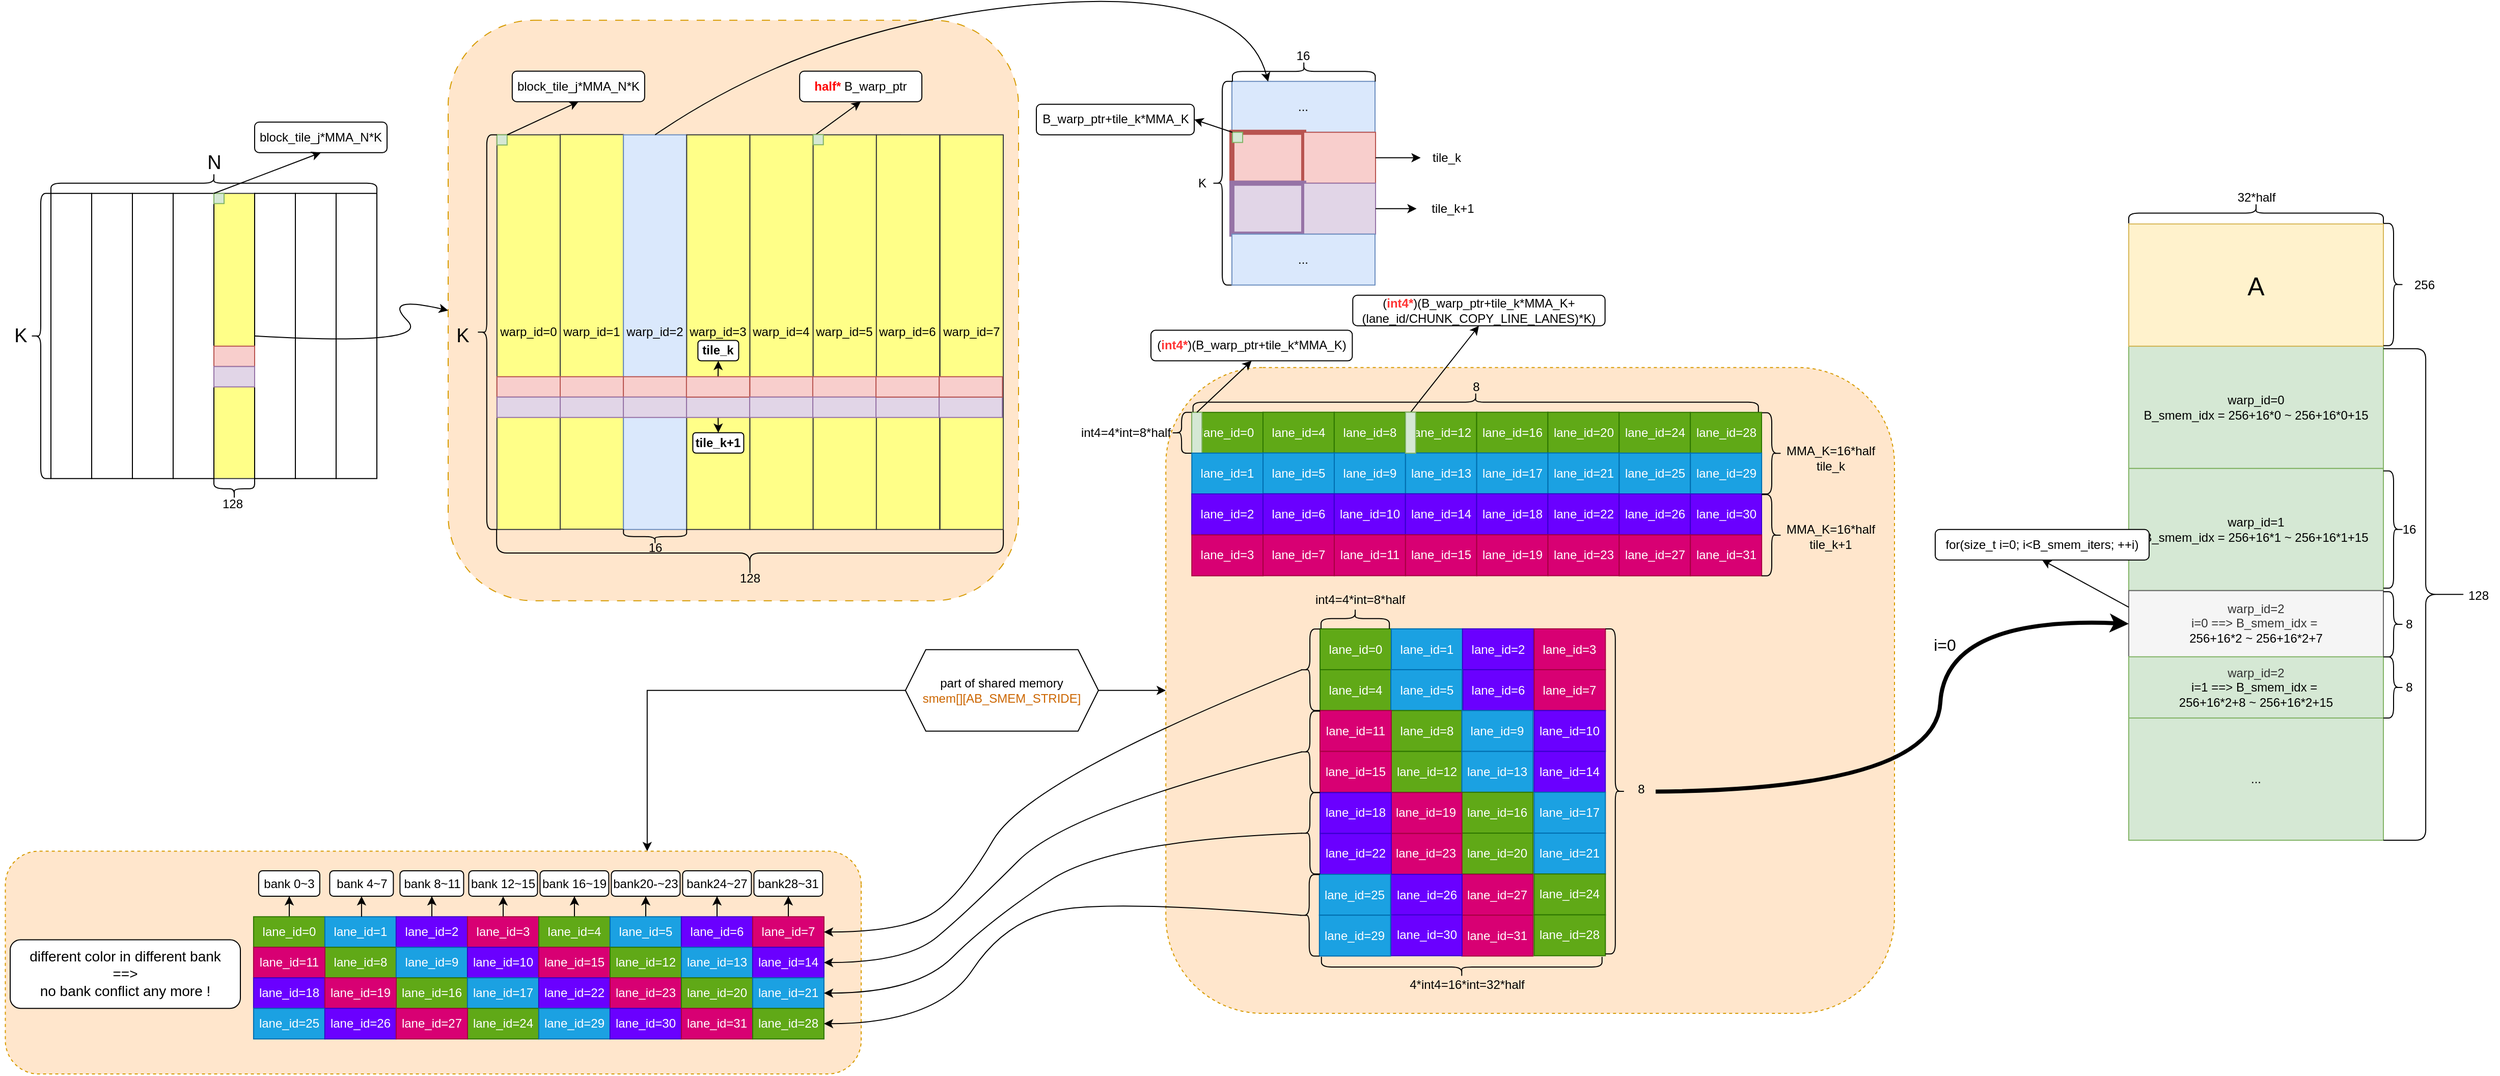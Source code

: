 <mxfile version="13.7.9" type="device"><diagram name="Page-1" id="_nR7e4XgD6fj8UJKNjDj"><mxGraphModel dx="2438" dy="-2340" grid="1" gridSize="10" guides="1" tooltips="1" connect="1" arrows="1" fold="1" page="1" pageScale="1" pageWidth="850" pageHeight="1100" math="0" shadow="0"><root><mxCell id="0"/><mxCell id="1" parent="0"/><mxCell id="lNFpPnii4FcPmQSnlyg5-119" value="" style="rounded=1;whiteSpace=wrap;html=1;dashed=1;fillColor=#ffe6cc;strokeColor=#d79b00;" parent="1" vertex="1"><mxGeometry x="324.62" y="3675.82" width="715.38" height="634.18" as="geometry"/></mxCell><mxCell id="BASvvJVavqTpIo9RgMH1-712" value="&lt;div&gt;warp_id=1&lt;/div&gt;B_smem_idx = 256+16*1 ~ 256+16*1+15&lt;div&gt;&lt;/div&gt;" style="rounded=0;whiteSpace=wrap;html=1;fillColor=#d5e8d4;strokeColor=#82b366;" parent="1" vertex="1"><mxGeometry x="1270" y="3774.88" width="250" height="120" as="geometry"/></mxCell><mxCell id="BASvvJVavqTpIo9RgMH1-665" value="..." style="rounded=0;whiteSpace=wrap;html=1;fillColor=#dae8fc;strokeColor=#6c8ebf;" parent="1" vertex="1"><mxGeometry x="389.48" y="3394.88" width="140.52" height="50" as="geometry"/></mxCell><mxCell id="BASvvJVavqTpIo9RgMH1-663" value="" style="rounded=0;whiteSpace=wrap;html=1;fillColor=#f8cecc;strokeColor=#b85450;strokeWidth=5;" parent="1" vertex="1"><mxGeometry x="389.48" y="3444.88" width="70.52" height="50" as="geometry"/></mxCell><mxCell id="BASvvJVavqTpIo9RgMH1-442" value="" style="rounded=1;whiteSpace=wrap;html=1;dashed=1;dashPattern=8 8;fillColor=#ffe6cc;strokeColor=#d79b00;" parent="1" vertex="1"><mxGeometry x="-380" y="3334.88" width="560" height="570" as="geometry"/></mxCell><mxCell id="BASvvJVavqTpIo9RgMH1-283" value="warp_id=0" style="rounded=0;whiteSpace=wrap;html=1;fillColor=#ffff88;strokeColor=#36393d;" parent="1" vertex="1"><mxGeometry x="-332.09" y="3447.37" width="62.09" height="387.51" as="geometry"/></mxCell><mxCell id="BASvvJVavqTpIo9RgMH1-336" value="" style="rounded=0;whiteSpace=wrap;html=1;" parent="1" vertex="1"><mxGeometry x="-770" y="3504.88" width="40" height="280" as="geometry"/></mxCell><mxCell id="BASvvJVavqTpIo9RgMH1-337" value="" style="rounded=0;whiteSpace=wrap;html=1;" parent="1" vertex="1"><mxGeometry x="-690" y="3504.88" width="40" height="280" as="geometry"/></mxCell><mxCell id="BASvvJVavqTpIo9RgMH1-339" value="" style="rounded=0;whiteSpace=wrap;html=1;" parent="1" vertex="1"><mxGeometry x="-530" y="3504.88" width="40" height="280" as="geometry"/></mxCell><mxCell id="BASvvJVavqTpIo9RgMH1-364" value="" style="shape=curlyBracket;whiteSpace=wrap;html=1;rounded=1;flipH=1;labelPosition=right;verticalLabelPosition=middle;align=left;verticalAlign=middle;rotation=-180;" parent="1" vertex="1"><mxGeometry x="-790" y="3504.88" width="20" height="280" as="geometry"/></mxCell><mxCell id="BASvvJVavqTpIo9RgMH1-376" value="&lt;font style=&quot;font-size: 19px;&quot;&gt;K&lt;/font&gt;" style="text;html=1;align=center;verticalAlign=middle;resizable=0;points=[];autosize=1;strokeColor=none;fillColor=none;" parent="1" vertex="1"><mxGeometry x="-820" y="3624.88" width="40" height="40" as="geometry"/></mxCell><mxCell id="BASvvJVavqTpIo9RgMH1-379" value="" style="shape=curlyBracket;whiteSpace=wrap;html=1;rounded=1;flipH=1;labelPosition=right;verticalLabelPosition=middle;align=left;verticalAlign=middle;rotation=-90;" parent="1" vertex="1"><mxGeometry x="-620" y="3334.88" width="20" height="320" as="geometry"/></mxCell><mxCell id="BASvvJVavqTpIo9RgMH1-380" value="&lt;font style=&quot;font-size: 19px;&quot;&gt;N&lt;/font&gt;" style="text;html=1;align=center;verticalAlign=middle;resizable=0;points=[];autosize=1;strokeColor=none;fillColor=none;" parent="1" vertex="1"><mxGeometry x="-630" y="3454.88" width="40" height="40" as="geometry"/></mxCell><mxCell id="BASvvJVavqTpIo9RgMH1-401" value="" style="rounded=0;whiteSpace=wrap;html=1;fillColor=#f8cecc;strokeColor=#b85450;rotation=90;" parent="1" vertex="1"><mxGeometry x="-600" y="3564.88" width="20" height="40" as="geometry"/></mxCell><mxCell id="BASvvJVavqTpIo9RgMH1-402" value="" style="rounded=0;whiteSpace=wrap;html=1;fillColor=#ffff88;strokeColor=#36393d;" parent="1" vertex="1"><mxGeometry x="-610" y="3504.88" width="40" height="280" as="geometry"/></mxCell><mxCell id="BASvvJVavqTpIo9RgMH1-403" value="" style="rounded=0;whiteSpace=wrap;html=1;" parent="1" vertex="1"><mxGeometry x="-570" y="3504.88" width="40" height="280" as="geometry"/></mxCell><mxCell id="BASvvJVavqTpIo9RgMH1-404" value="" style="rounded=0;whiteSpace=wrap;html=1;" parent="1" vertex="1"><mxGeometry x="-490" y="3504.88" width="40" height="280" as="geometry"/></mxCell><mxCell id="BASvvJVavqTpIo9RgMH1-405" value="" style="rounded=0;whiteSpace=wrap;html=1;" parent="1" vertex="1"><mxGeometry x="-730" y="3504.88" width="40" height="280" as="geometry"/></mxCell><mxCell id="BASvvJVavqTpIo9RgMH1-406" value="" style="rounded=0;whiteSpace=wrap;html=1;" parent="1" vertex="1"><mxGeometry x="-650" y="3504.88" width="40" height="280" as="geometry"/></mxCell><mxCell id="BASvvJVavqTpIo9RgMH1-407" value="" style="rounded=0;whiteSpace=wrap;html=1;fillColor=#f8cecc;strokeColor=#b85450;rotation=90;" parent="1" vertex="1"><mxGeometry x="-600" y="3644.88" width="20" height="40" as="geometry"/></mxCell><mxCell id="BASvvJVavqTpIo9RgMH1-408" value="" style="rounded=0;whiteSpace=wrap;html=1;fillColor=#e1d5e7;strokeColor=#9673a6;rotation=90;" parent="1" vertex="1"><mxGeometry x="-600" y="3664.88" width="20" height="40" as="geometry"/></mxCell><mxCell id="BASvvJVavqTpIo9RgMH1-409" value="128" style="text;html=1;align=center;verticalAlign=middle;resizable=0;points=[];autosize=1;strokeColor=none;fillColor=none;" parent="1" vertex="1"><mxGeometry x="-612" y="3794.88" width="40" height="30" as="geometry"/></mxCell><mxCell id="BASvvJVavqTpIo9RgMH1-411" value="" style="shape=curlyBracket;whiteSpace=wrap;html=1;rounded=1;labelPosition=left;verticalLabelPosition=middle;align=right;verticalAlign=middle;rotation=-90;" parent="1" vertex="1"><mxGeometry x="-600" y="3774.88" width="20" height="40" as="geometry"/></mxCell><mxCell id="BASvvJVavqTpIo9RgMH1-412" value="" style="whiteSpace=wrap;html=1;aspect=fixed;fillColor=#d5e8d4;strokeColor=#82b366;" parent="1" vertex="1"><mxGeometry x="-610" y="3504.88" width="10" height="10" as="geometry"/></mxCell><mxCell id="BASvvJVavqTpIo9RgMH1-413" value="&lt;span style=&quot;color: rgb(0, 0, 0); font-family: Helvetica; font-size: 12px; font-style: normal; font-variant-ligatures: normal; font-variant-caps: normal; font-weight: 400; letter-spacing: normal; orphans: 2; text-align: center; text-indent: 0px; text-transform: none; widows: 2; word-spacing: 0px; -webkit-text-stroke-width: 0px; white-space: nowrap; background-color: rgb(251, 251, 251); text-decoration-thickness: initial; text-decoration-style: initial; text-decoration-color: initial; display: inline !important; float: none;&quot;&gt;block_tile_j*MMA_N*K&lt;/span&gt;" style="rounded=1;whiteSpace=wrap;html=1;" parent="1" vertex="1"><mxGeometry x="-570" y="3434.88" width="130" height="30" as="geometry"/></mxCell><mxCell id="BASvvJVavqTpIo9RgMH1-414" value="" style="endArrow=classic;html=1;rounded=0;exitX=0;exitY=0;exitDx=0;exitDy=0;entryX=0.5;entryY=1;entryDx=0;entryDy=0;" parent="1" source="BASvvJVavqTpIo9RgMH1-412" target="BASvvJVavqTpIo9RgMH1-413" edge="1"><mxGeometry width="50" height="50" relative="1" as="geometry"><mxPoint x="-690" y="3404.88" as="sourcePoint"/><mxPoint x="-640" y="3354.88" as="targetPoint"/></mxGeometry></mxCell><mxCell id="BASvvJVavqTpIo9RgMH1-430" value="" style="shape=curlyBracket;whiteSpace=wrap;html=1;rounded=1;labelPosition=left;verticalLabelPosition=middle;align=right;verticalAlign=middle;rotation=-90;" parent="1" vertex="1"><mxGeometry x="-106.84" y="3609.3" width="46.33" height="497.5" as="geometry"/></mxCell><mxCell id="BASvvJVavqTpIo9RgMH1-431" value="128" style="text;html=1;align=center;verticalAlign=middle;resizable=0;points=[];autosize=1;strokeColor=none;fillColor=none;" parent="1" vertex="1"><mxGeometry x="-103.67" y="3867.88" width="40" height="30" as="geometry"/></mxCell><mxCell id="BASvvJVavqTpIo9RgMH1-433" value="" style="whiteSpace=wrap;html=1;aspect=fixed;fillColor=#d5e8d4;strokeColor=#82b366;" parent="1" vertex="1"><mxGeometry x="53.99" y="3447.37" width="10" height="10" as="geometry"/></mxCell><mxCell id="BASvvJVavqTpIo9RgMH1-434" value="" style="whiteSpace=wrap;html=1;aspect=fixed;fillColor=#d5e8d4;strokeColor=#82b366;" parent="1" vertex="1"><mxGeometry x="-332.09" y="3447.37" width="10" height="10" as="geometry"/></mxCell><mxCell id="BASvvJVavqTpIo9RgMH1-435" value="&lt;span style=&quot;color: rgb(0, 0, 0); font-family: Helvetica; font-size: 12px; font-style: normal; font-variant-ligatures: normal; font-variant-caps: normal; font-weight: 400; letter-spacing: normal; orphans: 2; text-align: center; text-indent: 0px; text-transform: none; widows: 2; word-spacing: 0px; -webkit-text-stroke-width: 0px; white-space: nowrap; background-color: rgb(251, 251, 251); text-decoration-thickness: initial; text-decoration-style: initial; text-decoration-color: initial; display: inline !important; float: none;&quot;&gt;block_tile_j*MMA_N*K&lt;/span&gt;" style="rounded=1;whiteSpace=wrap;html=1;" parent="1" vertex="1"><mxGeometry x="-317.08" y="3384.88" width="130" height="30" as="geometry"/></mxCell><mxCell id="BASvvJVavqTpIo9RgMH1-436" value="" style="endArrow=classic;html=1;rounded=0;exitX=1;exitY=0;exitDx=0;exitDy=0;entryX=0.5;entryY=1;entryDx=0;entryDy=0;" parent="1" source="BASvvJVavqTpIo9RgMH1-434" target="BASvvJVavqTpIo9RgMH1-435" edge="1"><mxGeometry width="50" height="50" relative="1" as="geometry"><mxPoint x="-647.08" y="3514.88" as="sourcePoint"/><mxPoint x="-542.08" y="3474.88" as="targetPoint"/></mxGeometry></mxCell><mxCell id="BASvvJVavqTpIo9RgMH1-437" value="&lt;span style=&quot;text-wrap: nowrap;&quot;&gt;&lt;b&gt;&lt;font color=&quot;#ff0000&quot;&gt;half*&lt;/font&gt;&lt;/b&gt; B_warp_ptr&lt;/span&gt;" style="rounded=1;whiteSpace=wrap;html=1;" parent="1" vertex="1"><mxGeometry x="-34.92" y="3384.88" width="120" height="30" as="geometry"/></mxCell><mxCell id="BASvvJVavqTpIo9RgMH1-438" value="" style="endArrow=classic;html=1;rounded=0;exitX=0.25;exitY=0;exitDx=0;exitDy=0;entryX=0.5;entryY=1;entryDx=0;entryDy=0;" parent="1" source="BASvvJVavqTpIo9RgMH1-452" target="BASvvJVavqTpIo9RgMH1-437" edge="1"><mxGeometry width="50" height="50" relative="1" as="geometry"><mxPoint x="62.501" y="3445.82" as="sourcePoint"/><mxPoint x="122.92" y="3304.88" as="targetPoint"/></mxGeometry></mxCell><mxCell id="BASvvJVavqTpIo9RgMH1-440" value="" style="shape=curlyBracket;whiteSpace=wrap;html=1;rounded=1;flipH=1;labelPosition=right;verticalLabelPosition=middle;align=left;verticalAlign=middle;rotation=-180;" parent="1" vertex="1"><mxGeometry x="-352.09" y="3447.37" width="20" height="387.47" as="geometry"/></mxCell><mxCell id="BASvvJVavqTpIo9RgMH1-441" value="&lt;font style=&quot;font-size: 19px;&quot;&gt;K&lt;/font&gt;" style="text;html=1;align=center;verticalAlign=middle;resizable=0;points=[];autosize=1;strokeColor=none;fillColor=none;" parent="1" vertex="1"><mxGeometry x="-386.04" y="3624.88" width="40" height="40" as="geometry"/></mxCell><mxCell id="BASvvJVavqTpIo9RgMH1-444" value="" style="curved=1;endArrow=classic;html=1;rounded=0;entryX=0;entryY=0.5;entryDx=0;entryDy=0;exitX=0;exitY=0.5;exitDx=0;exitDy=0;" parent="1" source="BASvvJVavqTpIo9RgMH1-403" target="BASvvJVavqTpIo9RgMH1-442" edge="1"><mxGeometry width="50" height="50" relative="1" as="geometry"><mxPoint x="-445" y="3654.88" as="sourcePoint"/><mxPoint x="-395" y="3604.88" as="targetPoint"/><Array as="points"><mxPoint x="-395" y="3654.88"/><mxPoint x="-445" y="3604.88"/></Array></mxGeometry></mxCell><mxCell id="BASvvJVavqTpIo9RgMH1-445" value="warp_id=1" style="rounded=0;whiteSpace=wrap;html=1;fillColor=#ffff88;strokeColor=#36393d;" parent="1" vertex="1"><mxGeometry x="-270" y="3447.12" width="62.09" height="387.51" as="geometry"/></mxCell><mxCell id="BASvvJVavqTpIo9RgMH1-446" value="warp_id=2" style="rounded=0;whiteSpace=wrap;html=1;fillColor=#dae8fc;strokeColor=#6c8ebf;" parent="1" vertex="1"><mxGeometry x="-207.91" y="3447.37" width="62.09" height="387.51" as="geometry"/></mxCell><mxCell id="BASvvJVavqTpIo9RgMH1-447" value="warp_id=3" style="rounded=0;whiteSpace=wrap;html=1;fillColor=#ffff88;strokeColor=#36393d;" parent="1" vertex="1"><mxGeometry x="-145.82" y="3447.37" width="62.09" height="387.51" as="geometry"/></mxCell><mxCell id="BASvvJVavqTpIo9RgMH1-448" value="warp_id=4" style="rounded=0;whiteSpace=wrap;html=1;fillColor=#ffff88;strokeColor=#36393d;" parent="1" vertex="1"><mxGeometry x="-83.73" y="3447.37" width="62.09" height="387.51" as="geometry"/></mxCell><mxCell id="BASvvJVavqTpIo9RgMH1-449" value="warp_id=5" style="rounded=0;whiteSpace=wrap;html=1;fillColor=#ffff88;strokeColor=#36393d;" parent="1" vertex="1"><mxGeometry x="-21.64" y="3447.37" width="62.09" height="387.51" as="geometry"/></mxCell><mxCell id="BASvvJVavqTpIo9RgMH1-450" value="warp_id=6" style="rounded=0;whiteSpace=wrap;html=1;fillColor=#ffff88;strokeColor=#36393d;" parent="1" vertex="1"><mxGeometry x="40.45" y="3447.37" width="62.09" height="387.51" as="geometry"/></mxCell><mxCell id="BASvvJVavqTpIo9RgMH1-451" value="warp_id=7" style="rounded=0;whiteSpace=wrap;html=1;fillColor=#ffff88;strokeColor=#36393d;" parent="1" vertex="1"><mxGeometry x="102.91" y="3447.37" width="62.09" height="387.51" as="geometry"/></mxCell><mxCell id="BASvvJVavqTpIo9RgMH1-452" value="" style="whiteSpace=wrap;html=1;aspect=fixed;fillColor=#d5e8d4;strokeColor=#82b366;" parent="1" vertex="1"><mxGeometry x="-21.64" y="3447.12" width="10" height="10" as="geometry"/></mxCell><mxCell id="BASvvJVavqTpIo9RgMH1-541" value="" style="shape=curlyBracket;whiteSpace=wrap;html=1;rounded=1;labelPosition=left;verticalLabelPosition=middle;align=right;verticalAlign=middle;rotation=-90;" parent="1" vertex="1"><mxGeometry x="-184.08" y="3810.88" width="14.43" height="62" as="geometry"/></mxCell><mxCell id="BASvvJVavqTpIo9RgMH1-542" value="16" style="text;html=1;align=center;verticalAlign=middle;resizable=0;points=[];autosize=1;strokeColor=none;fillColor=none;" parent="1" vertex="1"><mxGeometry x="-196.86" y="3837.88" width="40" height="30" as="geometry"/></mxCell><mxCell id="BASvvJVavqTpIo9RgMH1-579" value="tile_k" style="text;html=1;align=center;verticalAlign=middle;resizable=0;points=[];autosize=1;strokeColor=none;fillColor=none;" parent="1" vertex="1"><mxGeometry x="574.78" y="3454.88" width="50" height="30" as="geometry"/></mxCell><mxCell id="BASvvJVavqTpIo9RgMH1-580" value="tile_k+1" style="text;html=1;align=center;verticalAlign=middle;resizable=0;points=[];autosize=1;strokeColor=none;fillColor=none;" parent="1" vertex="1"><mxGeometry x="570.78" y="3504.88" width="70" height="30" as="geometry"/></mxCell><mxCell id="BASvvJVavqTpIo9RgMH1-582" value="" style="whiteSpace=wrap;html=1;aspect=fixed;fillColor=#d5e8d4;strokeColor=#82b366;" parent="1" vertex="1"><mxGeometry x="390.02" y="3444.88" width="10" height="10" as="geometry"/></mxCell><mxCell id="BASvvJVavqTpIo9RgMH1-583" value="&lt;span style=&quot;text-wrap: nowrap; background-color: initial;&quot;&gt;B_warp_ptr+tile_k*MMA_K&lt;/span&gt;" style="rounded=1;whiteSpace=wrap;html=1;" parent="1" vertex="1"><mxGeometry x="197.5" y="3417.37" width="155" height="30" as="geometry"/></mxCell><mxCell id="BASvvJVavqTpIo9RgMH1-584" value="" style="endArrow=classic;html=1;rounded=0;entryX=1;entryY=0.5;entryDx=0;entryDy=0;exitX=0;exitY=1;exitDx=0;exitDy=0;" parent="1" target="BASvvJVavqTpIo9RgMH1-583" edge="1"><mxGeometry width="50" height="50" relative="1" as="geometry"><mxPoint x="390.02" y="3444.88" as="sourcePoint"/><mxPoint x="340.87" y="3380.88" as="targetPoint"/></mxGeometry></mxCell><mxCell id="BASvvJVavqTpIo9RgMH1-586" value="" style="shape=curlyBracket;whiteSpace=wrap;html=1;rounded=1;labelPosition=left;verticalLabelPosition=middle;align=right;verticalAlign=middle;rotation=90;" parent="1" vertex="1"><mxGeometry x="450.1" y="3315" width="20" height="140.24" as="geometry"/></mxCell><mxCell id="BASvvJVavqTpIo9RgMH1-587" value="16" style="text;html=1;align=center;verticalAlign=middle;resizable=0;points=[];autosize=1;strokeColor=none;fillColor=none;" parent="1" vertex="1"><mxGeometry x="439.22" y="3354.88" width="40" height="30" as="geometry"/></mxCell><mxCell id="BASvvJVavqTpIo9RgMH1-588" value="" style="shape=curlyBracket;whiteSpace=wrap;html=1;rounded=1;labelPosition=left;verticalLabelPosition=middle;align=right;verticalAlign=middle;" parent="1" vertex="1"><mxGeometry x="370" y="3394.88" width="20" height="200" as="geometry"/></mxCell><mxCell id="BASvvJVavqTpIo9RgMH1-589" value="K" style="text;html=1;align=center;verticalAlign=middle;resizable=0;points=[];autosize=1;strokeColor=none;fillColor=none;" parent="1" vertex="1"><mxGeometry x="345" y="3479.88" width="30" height="30" as="geometry"/></mxCell><mxCell id="BASvvJVavqTpIo9RgMH1-592" value="lane_id=0" style="rounded=0;whiteSpace=wrap;html=1;fillColor=#60a917;strokeColor=#2D7600;fontColor=#ffffff;" parent="1" vertex="1"><mxGeometry x="350.07" y="3719.88" width="69.93" height="40.12" as="geometry"/></mxCell><mxCell id="BASvvJVavqTpIo9RgMH1-593" value="" style="rounded=0;whiteSpace=wrap;html=1;fillColor=#d5e8d4;strokeColor=#82b366;" parent="1" vertex="1"><mxGeometry x="350.07" y="3719.88" width="10" height="40.12" as="geometry"/></mxCell><mxCell id="BASvvJVavqTpIo9RgMH1-619" value="" style="shape=curlyBracket;whiteSpace=wrap;html=1;rounded=1;labelPosition=left;verticalLabelPosition=middle;align=right;verticalAlign=middle;" parent="1" vertex="1"><mxGeometry x="330.07" y="3719.88" width="20" height="40.12" as="geometry"/></mxCell><mxCell id="BASvvJVavqTpIo9RgMH1-620" value="int4=4*int=8*half" style="text;html=1;align=center;verticalAlign=middle;resizable=0;points=[];autosize=1;strokeColor=none;fillColor=none;" parent="1" vertex="1"><mxGeometry x="230.0" y="3724.82" width="110" height="30" as="geometry"/></mxCell><mxCell id="BASvvJVavqTpIo9RgMH1-621" value="" style="shape=curlyBracket;whiteSpace=wrap;html=1;rounded=1;flipH=1;labelPosition=right;verticalLabelPosition=middle;align=left;verticalAlign=middle;rotation=-90;" parent="1" vertex="1"><mxGeometry x="619.11" y="3432.32" width="19.48" height="555.12" as="geometry"/></mxCell><mxCell id="BASvvJVavqTpIo9RgMH1-622" value="8" style="text;html=1;align=center;verticalAlign=middle;resizable=0;points=[];autosize=1;strokeColor=none;fillColor=none;" parent="1" vertex="1"><mxGeometry x="613.85" y="3679.88" width="30" height="30" as="geometry"/></mxCell><mxCell id="BASvvJVavqTpIo9RgMH1-623" value="&lt;span style=&quot;text-wrap: nowrap; background-color: initial;&quot;&gt;(&lt;b&gt;&lt;font color=&quot;#ff3333&quot;&gt;int4*&lt;/font&gt;&lt;/b&gt;)(B_warp_ptr+tile_k*MMA_K)&lt;/span&gt;" style="rounded=1;whiteSpace=wrap;html=1;" parent="1" vertex="1"><mxGeometry x="310" y="3639.3" width="197.69" height="30" as="geometry"/></mxCell><mxCell id="BASvvJVavqTpIo9RgMH1-624" value="" style="endArrow=classic;html=1;rounded=0;entryX=0.5;entryY=1;entryDx=0;entryDy=0;exitX=0.5;exitY=0;exitDx=0;exitDy=0;" parent="1" source="BASvvJVavqTpIo9RgMH1-593" target="BASvvJVavqTpIo9RgMH1-623" edge="1"><mxGeometry width="50" height="50" relative="1" as="geometry"><mxPoint x="347.19" y="3329.88" as="sourcePoint"/><mxPoint x="397.19" y="3279.88" as="targetPoint"/></mxGeometry></mxCell><mxCell id="BASvvJVavqTpIo9RgMH1-625" value="" style="shape=curlyBracket;whiteSpace=wrap;html=1;rounded=1;flipH=1;labelPosition=right;verticalLabelPosition=middle;align=left;verticalAlign=middle;" parent="1" vertex="1"><mxGeometry x="909.51" y="3720.24" width="20" height="79.76" as="geometry"/></mxCell><mxCell id="BASvvJVavqTpIo9RgMH1-626" value="MMA_K=16*half&lt;br&gt;tile_k" style="text;html=1;align=center;verticalAlign=middle;resizable=0;points=[];autosize=1;strokeColor=none;fillColor=none;" parent="1" vertex="1"><mxGeometry x="921.91" y="3744.88" width="110" height="40" as="geometry"/></mxCell><mxCell id="BASvvJVavqTpIo9RgMH1-634" value="&lt;span style=&quot;text-wrap: nowrap; background-color: initial;&quot;&gt;(&lt;b&gt;&lt;font color=&quot;#ff3333&quot;&gt;int4*&lt;/font&gt;&lt;/b&gt;)(B_warp_ptr+tile_k*MMA_K+&lt;/span&gt;&lt;div&gt;&lt;span style=&quot;text-wrap: nowrap; background-color: initial;&quot;&gt;(lane_id/CHUNK_COPY_LINE_LANES)*K)&lt;/span&gt;&lt;/div&gt;" style="rounded=1;whiteSpace=wrap;html=1;" parent="1" vertex="1"><mxGeometry x="508.15" y="3604.88" width="247.69" height="30" as="geometry"/></mxCell><mxCell id="BASvvJVavqTpIo9RgMH1-635" value="" style="endArrow=classic;html=1;rounded=0;exitX=0.5;exitY=0;exitDx=0;exitDy=0;entryX=0.5;entryY=1;entryDx=0;entryDy=0;" parent="1" source="BASvvJVavqTpIo9RgMH1-633" target="BASvvJVavqTpIo9RgMH1-634" edge="1"><mxGeometry width="50" height="50" relative="1" as="geometry"><mxPoint x="497.19" y="3319.88" as="sourcePoint"/><mxPoint x="547.19" y="3269.88" as="targetPoint"/></mxGeometry></mxCell><mxCell id="BASvvJVavqTpIo9RgMH1-636" value="MMA_K=16*half&lt;br&gt;tile_k+1" style="text;html=1;align=center;verticalAlign=middle;resizable=0;points=[];autosize=1;strokeColor=none;fillColor=none;" parent="1" vertex="1"><mxGeometry x="921.91" y="3821.88" width="110" height="40" as="geometry"/></mxCell><mxCell id="BASvvJVavqTpIo9RgMH1-650" value="" style="rounded=0;whiteSpace=wrap;html=1;fillColor=#f8cecc;strokeColor=#b85450;" parent="1" vertex="1"><mxGeometry x="-332.09" y="3684.88" width="62.09" height="20" as="geometry"/></mxCell><mxCell id="BASvvJVavqTpIo9RgMH1-651" value="" style="rounded=0;whiteSpace=wrap;html=1;fillColor=#e1d5e7;strokeColor=#9673a6;" parent="1" vertex="1"><mxGeometry x="-332" y="3704.88" width="62" height="20" as="geometry"/></mxCell><mxCell id="BASvvJVavqTpIo9RgMH1-653" value="&lt;div&gt;warp_id=0&lt;/div&gt;B_smem_idx = 256+16*0 ~ 256+16*0+15&lt;div&gt;&lt;/div&gt;" style="rounded=0;whiteSpace=wrap;html=1;fillColor=#d5e8d4;strokeColor=#82b366;" parent="1" vertex="1"><mxGeometry x="1270" y="3654.88" width="250" height="120" as="geometry"/></mxCell><mxCell id="BASvvJVavqTpIo9RgMH1-654" value="&lt;font style=&quot;font-size: 25px;&quot;&gt;A&lt;/font&gt;&lt;div&gt;&lt;/div&gt;" style="rounded=0;whiteSpace=wrap;html=1;fillColor=#fff2cc;strokeColor=#d6b656;" parent="1" vertex="1"><mxGeometry x="1270" y="3534.88" width="250" height="120" as="geometry"/></mxCell><mxCell id="BASvvJVavqTpIo9RgMH1-655" value="" style="shape=curlyBracket;whiteSpace=wrap;html=1;rounded=1;flipH=1;labelPosition=right;verticalLabelPosition=middle;align=left;verticalAlign=middle;" parent="1" vertex="1"><mxGeometry x="1520" y="3534.4" width="20" height="120" as="geometry"/></mxCell><mxCell id="BASvvJVavqTpIo9RgMH1-656" value="256" style="text;html=1;align=center;verticalAlign=middle;resizable=0;points=[];autosize=1;strokeColor=none;fillColor=none;" parent="1" vertex="1"><mxGeometry x="1540" y="3579.88" width="40" height="30" as="geometry"/></mxCell><mxCell id="BASvvJVavqTpIo9RgMH1-657" value="" style="shape=curlyBracket;whiteSpace=wrap;html=1;rounded=1;flipH=1;labelPosition=right;verticalLabelPosition=middle;align=left;verticalAlign=middle;rotation=-90;" parent="1" vertex="1"><mxGeometry x="1385" y="3399.28" width="20" height="250" as="geometry"/></mxCell><mxCell id="BASvvJVavqTpIo9RgMH1-658" value="32*half" style="text;html=1;align=center;verticalAlign=middle;resizable=0;points=[];autosize=1;strokeColor=none;fillColor=none;" parent="1" vertex="1"><mxGeometry x="1365" y="3494.28" width="60" height="30" as="geometry"/></mxCell><mxCell id="BASvvJVavqTpIo9RgMH1-660" value="&lt;div&gt;warp_id=2&lt;/div&gt;i=0 ==&amp;gt;&amp;nbsp;&lt;span style=&quot;background-color: initial;&quot;&gt;B_smem_idx =&amp;nbsp;&lt;/span&gt;&lt;div&gt;&lt;span style=&quot;background-color: initial; color: rgb(0, 0, 0);&quot;&gt;256+16*2 ~ 256+16*2+7&lt;/span&gt;&lt;/div&gt;" style="rounded=0;whiteSpace=wrap;html=1;fillColor=#f5f5f5;strokeColor=#666666;fontColor=#333333;" parent="1" vertex="1"><mxGeometry x="1270" y="3894.88" width="250" height="65.12" as="geometry"/></mxCell><mxCell id="BASvvJVavqTpIo9RgMH1-664" value="" style="rounded=0;whiteSpace=wrap;html=1;fillColor=#f8cecc;strokeColor=#b85450;" parent="1" vertex="1"><mxGeometry x="460" y="3444.88" width="70.52" height="50" as="geometry"/></mxCell><mxCell id="BASvvJVavqTpIo9RgMH1-666" value="" style="rounded=0;whiteSpace=wrap;html=1;fillColor=#e1d5e7;strokeColor=#9673a6;strokeWidth=5;" parent="1" vertex="1"><mxGeometry x="389.48" y="3494.88" width="70.52" height="50" as="geometry"/></mxCell><mxCell id="BASvvJVavqTpIo9RgMH1-667" value="" style="rounded=0;whiteSpace=wrap;html=1;fillColor=#e1d5e7;strokeColor=#9673a6;" parent="1" vertex="1"><mxGeometry x="460" y="3494.88" width="70.52" height="50" as="geometry"/></mxCell><mxCell id="BASvvJVavqTpIo9RgMH1-668" value="..." style="rounded=0;whiteSpace=wrap;html=1;fillColor=#dae8fc;strokeColor=#6c8ebf;" parent="1" vertex="1"><mxGeometry x="389.48" y="3544.88" width="140.52" height="50" as="geometry"/></mxCell><mxCell id="BASvvJVavqTpIo9RgMH1-670" value="&lt;span style=&quot;text-wrap: nowrap;&quot;&gt;&lt;b style=&quot;&quot;&gt;tile_k&lt;/b&gt;&lt;/span&gt;" style="rounded=1;whiteSpace=wrap;html=1;" parent="1" vertex="1"><mxGeometry x="-134.78" y="3649.28" width="40" height="20" as="geometry"/></mxCell><mxCell id="BASvvJVavqTpIo9RgMH1-671" value="&lt;span style=&quot;text-wrap: nowrap;&quot;&gt;&lt;b style=&quot;&quot;&gt;tile_k+1&lt;/b&gt;&lt;/span&gt;" style="rounded=1;whiteSpace=wrap;html=1;" parent="1" vertex="1"><mxGeometry x="-139.78" y="3739.88" width="50" height="20" as="geometry"/></mxCell><mxCell id="BASvvJVavqTpIo9RgMH1-672" value="" style="endArrow=classic;html=1;rounded=0;entryX=0.5;entryY=1;entryDx=0;entryDy=0;exitX=0.5;exitY=0;exitDx=0;exitDy=0;" parent="1" source="BASvvJVavqTpIo9RgMH1-724" target="BASvvJVavqTpIo9RgMH1-670" edge="1"><mxGeometry width="50" height="50" relative="1" as="geometry"><mxPoint x="210" y="3640" as="sourcePoint"/><mxPoint x="260" y="3590" as="targetPoint"/></mxGeometry></mxCell><mxCell id="BASvvJVavqTpIo9RgMH1-673" value="" style="endArrow=classic;html=1;rounded=0;entryX=0.5;entryY=0;entryDx=0;entryDy=0;exitX=0.5;exitY=1;exitDx=0;exitDy=0;" parent="1" source="BASvvJVavqTpIo9RgMH1-723" target="BASvvJVavqTpIo9RgMH1-671" edge="1"><mxGeometry width="50" height="50" relative="1" as="geometry"><mxPoint x="220" y="3940" as="sourcePoint"/><mxPoint x="270" y="3890" as="targetPoint"/></mxGeometry></mxCell><mxCell id="BASvvJVavqTpIo9RgMH1-699" value="" style="shape=curlyBracket;whiteSpace=wrap;html=1;rounded=1;labelPosition=left;verticalLabelPosition=middle;align=right;verticalAlign=middle;rotation=-90;strokeWidth=1;" parent="1" vertex="1"><mxGeometry x="605.14" y="4126.69" width="20" height="275.5" as="geometry"/></mxCell><mxCell id="BASvvJVavqTpIo9RgMH1-701" value="4*int4=16*int=32*half" style="text;html=1;align=center;verticalAlign=middle;resizable=0;points=[];autosize=1;strokeColor=none;fillColor=none;" parent="1" vertex="1"><mxGeometry x="550.17" y="4267.44" width="140" height="30" as="geometry"/></mxCell><mxCell id="BASvvJVavqTpIo9RgMH1-707" value="8" style="text;html=1;align=center;verticalAlign=middle;resizable=0;points=[];autosize=1;strokeColor=none;fillColor=none;" parent="1" vertex="1"><mxGeometry x="775.65" y="4075.48" width="30" height="30" as="geometry"/></mxCell><mxCell id="BASvvJVavqTpIo9RgMH1-708" value="" style="curved=1;endArrow=classic;html=1;rounded=0;exitX=0.5;exitY=0;exitDx=0;exitDy=0;entryX=1;entryY=0.75;entryDx=0;entryDy=0;" parent="1" source="BASvvJVavqTpIo9RgMH1-446" target="BASvvJVavqTpIo9RgMH1-586" edge="1"><mxGeometry width="50" height="50" relative="1" as="geometry"><mxPoint x="40" y="3290" as="sourcePoint"/><mxPoint x="270" y="3450" as="targetPoint"/><Array as="points"><mxPoint x="-20" y="3340"/><mxPoint x="400" y="3300"/></Array></mxGeometry></mxCell><mxCell id="BASvvJVavqTpIo9RgMH1-709" value="&lt;div&gt;&lt;span style=&quot;color: rgb(51, 51, 51);&quot;&gt;warp_id=2&lt;/span&gt;&lt;br&gt;&lt;/div&gt;i=1 ==&amp;gt; B_smem_idx =&amp;nbsp;&lt;div&gt;256+16*2+8 ~ 256+16*2+15&lt;br&gt;&lt;/div&gt;" style="rounded=0;whiteSpace=wrap;html=1;fillColor=#d5e8d4;strokeColor=#82b366;" parent="1" vertex="1"><mxGeometry x="1270" y="3959.88" width="250" height="60.12" as="geometry"/></mxCell><mxCell id="BASvvJVavqTpIo9RgMH1-710" value="" style="curved=1;endArrow=classic;html=1;rounded=0;exitX=0.996;exitY=0.561;exitDx=0;exitDy=0;entryX=0;entryY=0.5;entryDx=0;entryDy=0;strokeWidth=4;exitPerimeter=0;" parent="1" source="BASvvJVavqTpIo9RgMH1-707" target="BASvvJVavqTpIo9RgMH1-660" edge="1"><mxGeometry width="50" height="50" relative="1" as="geometry"><mxPoint x="922.55" y="4180" as="sourcePoint"/><mxPoint x="1240" y="4150" as="targetPoint"/><Array as="points"><mxPoint x="1080" y="4090"/><mxPoint x="1090" y="3920"/></Array></mxGeometry></mxCell><mxCell id="BASvvJVavqTpIo9RgMH1-758" value="&lt;font style=&quot;font-size: 16px;&quot;&gt;i=0&lt;/font&gt;" style="edgeLabel;html=1;align=center;verticalAlign=middle;resizable=0;points=[];" parent="BASvvJVavqTpIo9RgMH1-710" vertex="1" connectable="0"><mxGeometry x="0.333" relative="1" as="geometry"><mxPoint as="offset"/></mxGeometry></mxCell><mxCell id="BASvvJVavqTpIo9RgMH1-711" value="for(size_t i=0; i&amp;lt;B_smem_iters; ++i)" style="rounded=1;whiteSpace=wrap;html=1;" parent="1" vertex="1"><mxGeometry x="1080" y="3834.88" width="210" height="30" as="geometry"/></mxCell><mxCell id="BASvvJVavqTpIo9RgMH1-713" value="" style="shape=curlyBracket;whiteSpace=wrap;html=1;rounded=1;flipH=1;labelPosition=right;verticalLabelPosition=middle;align=left;verticalAlign=middle;" parent="1" vertex="1"><mxGeometry x="1520" y="3896" width="20" height="64" as="geometry"/></mxCell><mxCell id="BASvvJVavqTpIo9RgMH1-714" value="" style="endArrow=classic;html=1;rounded=0;exitX=0;exitY=0.25;exitDx=0;exitDy=0;entryX=0.5;entryY=1;entryDx=0;entryDy=0;" parent="1" source="BASvvJVavqTpIo9RgMH1-660" target="BASvvJVavqTpIo9RgMH1-711" edge="1"><mxGeometry width="50" height="50" relative="1" as="geometry"><mxPoint x="1490" y="4100" as="sourcePoint"/><mxPoint x="1540" y="4050" as="targetPoint"/></mxGeometry></mxCell><mxCell id="BASvvJVavqTpIo9RgMH1-715" value="...&lt;div&gt;&lt;/div&gt;&lt;div&gt;&lt;/div&gt;" style="rounded=0;whiteSpace=wrap;html=1;fillColor=#d5e8d4;strokeColor=#82b366;" parent="1" vertex="1"><mxGeometry x="1270" y="4020" width="250" height="120" as="geometry"/></mxCell><mxCell id="BASvvJVavqTpIo9RgMH1-717" value="" style="endArrow=classic;html=1;rounded=0;entryX=0;entryY=0.5;entryDx=0;entryDy=0;exitX=1;exitY=0.5;exitDx=0;exitDy=0;" parent="1" source="BASvvJVavqTpIo9RgMH1-650" target="BASvvJVavqTpIo9RgMH1-716" edge="1"><mxGeometry width="50" height="50" relative="1" as="geometry"><mxPoint x="-270" y="3695" as="sourcePoint"/><mxPoint x="189" y="3695" as="targetPoint"/></mxGeometry></mxCell><mxCell id="BASvvJVavqTpIo9RgMH1-716" value="" style="rounded=0;whiteSpace=wrap;html=1;fillColor=#f8cecc;strokeColor=#b85450;" parent="1" vertex="1"><mxGeometry x="-270" y="3684.88" width="62.09" height="20" as="geometry"/></mxCell><mxCell id="BASvvJVavqTpIo9RgMH1-718" value="" style="rounded=0;whiteSpace=wrap;html=1;fillColor=#e1d5e7;strokeColor=#9673a6;" parent="1" vertex="1"><mxGeometry x="-269.96" y="3704.88" width="62" height="20" as="geometry"/></mxCell><mxCell id="BASvvJVavqTpIo9RgMH1-720" value="" style="endArrow=classic;html=1;rounded=0;entryX=0;entryY=0.5;entryDx=0;entryDy=0;exitX=1;exitY=0.5;exitDx=0;exitDy=0;" parent="1" source="BASvvJVavqTpIo9RgMH1-716" target="BASvvJVavqTpIo9RgMH1-719" edge="1"><mxGeometry width="50" height="50" relative="1" as="geometry"><mxPoint x="-208" y="3695" as="sourcePoint"/><mxPoint x="189" y="3695" as="targetPoint"/></mxGeometry></mxCell><mxCell id="BASvvJVavqTpIo9RgMH1-719" value="" style="rounded=0;whiteSpace=wrap;html=1;fillColor=#f8cecc;strokeColor=#b85450;" parent="1" vertex="1"><mxGeometry x="-207.96" y="3684.88" width="62.09" height="20" as="geometry"/></mxCell><mxCell id="BASvvJVavqTpIo9RgMH1-721" value="" style="rounded=0;whiteSpace=wrap;html=1;fillColor=#e1d5e7;strokeColor=#9673a6;" parent="1" vertex="1"><mxGeometry x="-207.96" y="3704.88" width="62" height="20" as="geometry"/></mxCell><mxCell id="BASvvJVavqTpIo9RgMH1-723" value="" style="rounded=0;whiteSpace=wrap;html=1;fillColor=#e1d5e7;strokeColor=#9673a6;" parent="1" vertex="1"><mxGeometry x="-145.96" y="3704.88" width="62" height="20" as="geometry"/></mxCell><mxCell id="BASvvJVavqTpIo9RgMH1-724" value="" style="rounded=0;whiteSpace=wrap;html=1;fillColor=#f8cecc;strokeColor=#b85450;" parent="1" vertex="1"><mxGeometry x="-146.05" y="3684.88" width="62.09" height="20" as="geometry"/></mxCell><mxCell id="BASvvJVavqTpIo9RgMH1-725" value="" style="rounded=0;whiteSpace=wrap;html=1;fillColor=#f8cecc;strokeColor=#b85450;" parent="1" vertex="1"><mxGeometry x="-83.73" y="3684.88" width="62.09" height="20" as="geometry"/></mxCell><mxCell id="BASvvJVavqTpIo9RgMH1-726" value="" style="rounded=0;whiteSpace=wrap;html=1;fillColor=#f8cecc;strokeColor=#b85450;" parent="1" vertex="1"><mxGeometry x="-22.05" y="3684.88" width="62.09" height="20" as="geometry"/></mxCell><mxCell id="BASvvJVavqTpIo9RgMH1-728" value="" style="rounded=0;whiteSpace=wrap;html=1;fillColor=#e1d5e7;strokeColor=#9673a6;" parent="1" vertex="1"><mxGeometry x="-83.96" y="3704.88" width="62" height="20" as="geometry"/></mxCell><mxCell id="BASvvJVavqTpIo9RgMH1-730" value="" style="rounded=0;whiteSpace=wrap;html=1;fillColor=#e1d5e7;strokeColor=#9673a6;" parent="1" vertex="1"><mxGeometry x="-21.96" y="3704.88" width="62" height="20" as="geometry"/></mxCell><mxCell id="BASvvJVavqTpIo9RgMH1-732" value="" style="rounded=0;whiteSpace=wrap;html=1;fillColor=#e1d5e7;strokeColor=#9673a6;" parent="1" vertex="1"><mxGeometry x="40.04" y="3704.88" width="62" height="20" as="geometry"/></mxCell><mxCell id="BASvvJVavqTpIo9RgMH1-733" value="" style="rounded=0;whiteSpace=wrap;html=1;fillColor=#e1d5e7;strokeColor=#9673a6;" parent="1" vertex="1"><mxGeometry x="102.04" y="3704.88" width="62" height="20" as="geometry"/></mxCell><mxCell id="BASvvJVavqTpIo9RgMH1-736" value="" style="endArrow=classic;html=1;rounded=0;entryX=0;entryY=0.5;entryDx=0;entryDy=0;exitX=1;exitY=0.5;exitDx=0;exitDy=0;" parent="1" source="BASvvJVavqTpIo9RgMH1-726" target="BASvvJVavqTpIo9RgMH1-735" edge="1"><mxGeometry width="50" height="50" relative="1" as="geometry"><mxPoint x="41" y="3695" as="sourcePoint"/><mxPoint x="189" y="3695" as="targetPoint"/></mxGeometry></mxCell><mxCell id="BASvvJVavqTpIo9RgMH1-735" value="" style="rounded=0;whiteSpace=wrap;html=1;fillColor=#f8cecc;strokeColor=#b85450;" parent="1" vertex="1"><mxGeometry x="40.04" y="3684.88" width="62.09" height="20" as="geometry"/></mxCell><mxCell id="BASvvJVavqTpIo9RgMH1-737" value="" style="rounded=0;whiteSpace=wrap;html=1;fillColor=#f8cecc;strokeColor=#b85450;" parent="1" vertex="1"><mxGeometry x="102.13" y="3684.88" width="62.09" height="20" as="geometry"/></mxCell><mxCell id="lNFpPnii4FcPmQSnlyg5-170" style="edgeStyle=orthogonalEdgeStyle;rounded=0;orthogonalLoop=1;jettySize=auto;html=1;entryX=0;entryY=0.25;entryDx=0;entryDy=0;" parent="1" source="BASvvJVavqTpIo9RgMH1-755" target="lNFpPnii4FcPmQSnlyg5-120" edge="1"><mxGeometry relative="1" as="geometry"/></mxCell><mxCell id="BASvvJVavqTpIo9RgMH1-755" value="part of shared&amp;nbsp;&lt;span style=&quot;background-color: initial;&quot;&gt;memory&lt;/span&gt;&lt;div&gt;&lt;font color=&quot;#cc6600&quot;&gt;smem[][AB_SMEM_STRIDE]&lt;/font&gt;&lt;/div&gt;" style="shape=hexagon;perimeter=hexagonPerimeter2;whiteSpace=wrap;html=1;fixedSize=1;" parent="1" vertex="1"><mxGeometry x="68.96" y="3952.91" width="189.48" height="80" as="geometry"/></mxCell><mxCell id="BASvvJVavqTpIo9RgMH1-756" value="" style="endArrow=classic;html=1;rounded=0;exitX=1;exitY=0.5;exitDx=0;exitDy=0;entryX=0;entryY=0.5;entryDx=0;entryDy=0;" parent="1" source="BASvvJVavqTpIo9RgMH1-755" target="lNFpPnii4FcPmQSnlyg5-119" edge="1"><mxGeometry width="50" height="50" relative="1" as="geometry"><mxPoint x="120" y="4050" as="sourcePoint"/><mxPoint x="280" y="4160" as="targetPoint"/></mxGeometry></mxCell><mxCell id="BASvvJVavqTpIo9RgMH1-759" value="" style="shape=curlyBracket;whiteSpace=wrap;html=1;rounded=1;flipH=1;labelPosition=right;verticalLabelPosition=middle;align=left;verticalAlign=middle;" parent="1" vertex="1"><mxGeometry x="1520" y="3960" width="20" height="60" as="geometry"/></mxCell><mxCell id="BASvvJVavqTpIo9RgMH1-760" value="8" style="text;html=1;align=center;verticalAlign=middle;resizable=0;points=[];autosize=1;strokeColor=none;fillColor=none;" parent="1" vertex="1"><mxGeometry x="1530" y="3975" width="30" height="30" as="geometry"/></mxCell><mxCell id="BASvvJVavqTpIo9RgMH1-761" value="" style="shape=curlyBracket;whiteSpace=wrap;html=1;rounded=1;flipH=1;labelPosition=right;verticalLabelPosition=middle;align=left;verticalAlign=middle;" parent="1" vertex="1"><mxGeometry x="1520" y="3777.32" width="20" height="115.12" as="geometry"/></mxCell><mxCell id="BASvvJVavqTpIo9RgMH1-762" value="16" style="text;html=1;align=center;verticalAlign=middle;resizable=0;points=[];autosize=1;strokeColor=none;fillColor=none;" parent="1" vertex="1"><mxGeometry x="1525" y="3819.88" width="40" height="30" as="geometry"/></mxCell><mxCell id="BASvvJVavqTpIo9RgMH1-767" value="" style="shape=curlyBracket;whiteSpace=wrap;html=1;rounded=1;flipH=1;labelPosition=right;verticalLabelPosition=middle;align=left;verticalAlign=middle;" parent="1" vertex="1"><mxGeometry x="1520" y="3657.32" width="83.15" height="482.68" as="geometry"/></mxCell><mxCell id="BASvvJVavqTpIo9RgMH1-768" value="128" style="text;html=1;align=center;verticalAlign=middle;resizable=0;points=[];autosize=1;strokeColor=none;fillColor=none;" parent="1" vertex="1"><mxGeometry x="1593.15" y="3884.88" width="40" height="30" as="geometry"/></mxCell><mxCell id="BASvvJVavqTpIo9RgMH1-772" value="" style="endArrow=classic;html=1;rounded=0;exitX=1;exitY=0.5;exitDx=0;exitDy=0;" parent="1" source="BASvvJVavqTpIo9RgMH1-664" target="BASvvJVavqTpIo9RgMH1-579" edge="1"><mxGeometry width="50" height="50" relative="1" as="geometry"><mxPoint x="580" y="3440" as="sourcePoint"/><mxPoint x="630" y="3390" as="targetPoint"/></mxGeometry></mxCell><mxCell id="BASvvJVavqTpIo9RgMH1-773" value="" style="endArrow=classic;html=1;rounded=0;exitX=1;exitY=0.5;exitDx=0;exitDy=0;" parent="1" source="BASvvJVavqTpIo9RgMH1-667" target="BASvvJVavqTpIo9RgMH1-580" edge="1"><mxGeometry width="50" height="50" relative="1" as="geometry"><mxPoint x="541" y="3480" as="sourcePoint"/><mxPoint x="585" y="3480" as="targetPoint"/></mxGeometry></mxCell><mxCell id="BASvvJVavqTpIo9RgMH1-774" value="8" style="text;html=1;align=center;verticalAlign=middle;resizable=0;points=[];autosize=1;strokeColor=none;fillColor=none;" parent="1" vertex="1"><mxGeometry x="1530" y="3913" width="30" height="30" as="geometry"/></mxCell><mxCell id="lNFpPnii4FcPmQSnlyg5-5" value="lane_id=4" style="rounded=0;whiteSpace=wrap;html=1;fillColor=#60a917;strokeColor=#2D7600;fontColor=#ffffff;" parent="1" vertex="1"><mxGeometry x="420" y="3719.76" width="69.93" height="40.12" as="geometry"/></mxCell><mxCell id="lNFpPnii4FcPmQSnlyg5-6" value="lane_id=8" style="rounded=0;whiteSpace=wrap;html=1;fillColor=#60a917;strokeColor=#2D7600;fontColor=#ffffff;" parent="1" vertex="1"><mxGeometry x="489.93" y="3719.76" width="69.93" height="40.12" as="geometry"/></mxCell><mxCell id="lNFpPnii4FcPmQSnlyg5-7" value="lane_id=12" style="rounded=0;whiteSpace=wrap;html=1;fillColor=#60a917;strokeColor=#2D7600;fontColor=#ffffff;" parent="1" vertex="1"><mxGeometry x="559.86" y="3719.76" width="69.93" height="40.12" as="geometry"/></mxCell><mxCell id="lNFpPnii4FcPmQSnlyg5-8" value="lane_id=16" style="rounded=0;whiteSpace=wrap;html=1;fillColor=#60a917;strokeColor=#2D7600;fontColor=#ffffff;" parent="1" vertex="1"><mxGeometry x="629.79" y="3719.76" width="69.93" height="40.12" as="geometry"/></mxCell><mxCell id="lNFpPnii4FcPmQSnlyg5-9" value="lane_id=20" style="rounded=0;whiteSpace=wrap;html=1;fillColor=#60a917;strokeColor=#2D7600;fontColor=#ffffff;" parent="1" vertex="1"><mxGeometry x="699.72" y="3719.76" width="69.93" height="40.12" as="geometry"/></mxCell><mxCell id="lNFpPnii4FcPmQSnlyg5-10" value="lane_id=24" style="rounded=0;whiteSpace=wrap;html=1;fillColor=#60a917;strokeColor=#2D7600;fontColor=#ffffff;" parent="1" vertex="1"><mxGeometry x="769.65" y="3719.88" width="69.93" height="40.12" as="geometry"/></mxCell><mxCell id="lNFpPnii4FcPmQSnlyg5-11" value="lane_id=28" style="rounded=0;whiteSpace=wrap;html=1;fillColor=#60a917;strokeColor=#2D7600;fontColor=#ffffff;" parent="1" vertex="1"><mxGeometry x="839.58" y="3719.88" width="69.93" height="40.12" as="geometry"/></mxCell><mxCell id="lNFpPnii4FcPmQSnlyg5-12" value="lane_id=1" style="rounded=0;whiteSpace=wrap;html=1;fillColor=#1ba1e2;strokeColor=#006EAF;fontColor=#ffffff;" parent="1" vertex="1"><mxGeometry x="350.13" y="3759.88" width="69.93" height="40.12" as="geometry"/></mxCell><mxCell id="lNFpPnii4FcPmQSnlyg5-15" value="lane_id=5" style="rounded=0;whiteSpace=wrap;html=1;fillColor=#1ba1e2;strokeColor=#006EAF;fontColor=#ffffff;" parent="1" vertex="1"><mxGeometry x="420.06" y="3759.76" width="69.93" height="40.12" as="geometry"/></mxCell><mxCell id="lNFpPnii4FcPmQSnlyg5-16" value="lane_id=9" style="rounded=0;whiteSpace=wrap;html=1;fillColor=#1ba1e2;strokeColor=#006EAF;fontColor=#ffffff;" parent="1" vertex="1"><mxGeometry x="489.99" y="3759.76" width="69.93" height="40.12" as="geometry"/></mxCell><mxCell id="lNFpPnii4FcPmQSnlyg5-17" value="lane_id=13" style="rounded=0;whiteSpace=wrap;html=1;fillColor=#1ba1e2;strokeColor=#006EAF;fontColor=#ffffff;" parent="1" vertex="1"><mxGeometry x="559.92" y="3759.76" width="69.93" height="40.12" as="geometry"/></mxCell><mxCell id="lNFpPnii4FcPmQSnlyg5-18" value="lane_id=17" style="rounded=0;whiteSpace=wrap;html=1;fillColor=#1ba1e2;strokeColor=#006EAF;fontColor=#ffffff;" parent="1" vertex="1"><mxGeometry x="629.85" y="3759.76" width="69.93" height="40.12" as="geometry"/></mxCell><mxCell id="lNFpPnii4FcPmQSnlyg5-19" value="lane_id=21" style="rounded=0;whiteSpace=wrap;html=1;fillColor=#1ba1e2;strokeColor=#006EAF;fontColor=#ffffff;" parent="1" vertex="1"><mxGeometry x="699.78" y="3759.76" width="69.93" height="40.12" as="geometry"/></mxCell><mxCell id="lNFpPnii4FcPmQSnlyg5-20" value="lane_id=25" style="rounded=0;whiteSpace=wrap;html=1;fillColor=#1ba1e2;strokeColor=#006EAF;fontColor=#ffffff;" parent="1" vertex="1"><mxGeometry x="769.71" y="3759.88" width="69.93" height="40.12" as="geometry"/></mxCell><mxCell id="lNFpPnii4FcPmQSnlyg5-21" value="lane_id=29" style="rounded=0;whiteSpace=wrap;html=1;fillColor=#1ba1e2;strokeColor=#006EAF;fontColor=#ffffff;" parent="1" vertex="1"><mxGeometry x="839.64" y="3759.88" width="69.93" height="40.12" as="geometry"/></mxCell><mxCell id="lNFpPnii4FcPmQSnlyg5-22" value="lane_id=2" style="rounded=0;whiteSpace=wrap;html=1;fillColor=#6a00ff;strokeColor=#3700CC;fontColor=#ffffff;" parent="1" vertex="1"><mxGeometry x="350.07" y="3800" width="69.93" height="40.12" as="geometry"/></mxCell><mxCell id="lNFpPnii4FcPmQSnlyg5-24" value="lane_id=6" style="rounded=0;whiteSpace=wrap;html=1;fillColor=#6a00ff;strokeColor=#3700CC;fontColor=#ffffff;" parent="1" vertex="1"><mxGeometry x="420" y="3799.88" width="69.93" height="40.12" as="geometry"/></mxCell><mxCell id="lNFpPnii4FcPmQSnlyg5-25" value="lane_id=10" style="rounded=0;whiteSpace=wrap;html=1;fillColor=#6a00ff;strokeColor=#3700CC;fontColor=#ffffff;" parent="1" vertex="1"><mxGeometry x="489.93" y="3799.88" width="69.93" height="40.12" as="geometry"/></mxCell><mxCell id="lNFpPnii4FcPmQSnlyg5-26" value="lane_id=14" style="rounded=0;whiteSpace=wrap;html=1;fillColor=#6a00ff;strokeColor=#3700CC;fontColor=#ffffff;" parent="1" vertex="1"><mxGeometry x="559.86" y="3799.88" width="69.93" height="40.12" as="geometry"/></mxCell><mxCell id="lNFpPnii4FcPmQSnlyg5-27" value="lane_id=18" style="rounded=0;whiteSpace=wrap;html=1;fillColor=#6a00ff;strokeColor=#3700CC;fontColor=#ffffff;" parent="1" vertex="1"><mxGeometry x="629.79" y="3799.88" width="69.93" height="40.12" as="geometry"/></mxCell><mxCell id="lNFpPnii4FcPmQSnlyg5-28" value="lane_id=22" style="rounded=0;whiteSpace=wrap;html=1;fillColor=#6a00ff;strokeColor=#3700CC;fontColor=#ffffff;" parent="1" vertex="1"><mxGeometry x="699.72" y="3799.88" width="69.93" height="40.12" as="geometry"/></mxCell><mxCell id="lNFpPnii4FcPmQSnlyg5-29" value="lane_id=26" style="rounded=0;whiteSpace=wrap;html=1;fillColor=#6a00ff;strokeColor=#3700CC;fontColor=#ffffff;" parent="1" vertex="1"><mxGeometry x="769.65" y="3800" width="69.93" height="40.12" as="geometry"/></mxCell><mxCell id="lNFpPnii4FcPmQSnlyg5-30" value="lane_id=30" style="rounded=0;whiteSpace=wrap;html=1;fillColor=#6a00ff;strokeColor=#3700CC;fontColor=#ffffff;" parent="1" vertex="1"><mxGeometry x="839.58" y="3800" width="69.93" height="40.12" as="geometry"/></mxCell><mxCell id="lNFpPnii4FcPmQSnlyg5-31" value="lane_id=3" style="rounded=0;whiteSpace=wrap;html=1;fillColor=#d80073;strokeColor=#A50040;fontColor=#ffffff;" parent="1" vertex="1"><mxGeometry x="350.13" y="3840.24" width="69.93" height="40.12" as="geometry"/></mxCell><mxCell id="lNFpPnii4FcPmQSnlyg5-33" value="lane_id=7" style="rounded=0;whiteSpace=wrap;html=1;fillColor=#d80073;strokeColor=#A50040;fontColor=#ffffff;" parent="1" vertex="1"><mxGeometry x="420.06" y="3840.12" width="69.93" height="40.12" as="geometry"/></mxCell><mxCell id="lNFpPnii4FcPmQSnlyg5-34" value="lane_id=11" style="rounded=0;whiteSpace=wrap;html=1;fillColor=#d80073;strokeColor=#A50040;fontColor=#ffffff;" parent="1" vertex="1"><mxGeometry x="489.99" y="3840.12" width="69.93" height="40.12" as="geometry"/></mxCell><mxCell id="lNFpPnii4FcPmQSnlyg5-35" value="lane_id=15" style="rounded=0;whiteSpace=wrap;html=1;fillColor=#d80073;strokeColor=#A50040;fontColor=#ffffff;" parent="1" vertex="1"><mxGeometry x="559.92" y="3840.12" width="69.93" height="40.12" as="geometry"/></mxCell><mxCell id="lNFpPnii4FcPmQSnlyg5-36" value="lane_id=19" style="rounded=0;whiteSpace=wrap;html=1;fillColor=#d80073;strokeColor=#A50040;fontColor=#ffffff;" parent="1" vertex="1"><mxGeometry x="629.85" y="3840.12" width="69.93" height="40.12" as="geometry"/></mxCell><mxCell id="lNFpPnii4FcPmQSnlyg5-37" value="lane_id=23" style="rounded=0;whiteSpace=wrap;html=1;fillColor=#d80073;strokeColor=#A50040;fontColor=#ffffff;" parent="1" vertex="1"><mxGeometry x="699.78" y="3840.12" width="69.93" height="40.12" as="geometry"/></mxCell><mxCell id="lNFpPnii4FcPmQSnlyg5-38" value="lane_id=27" style="rounded=0;whiteSpace=wrap;html=1;fillColor=#d80073;strokeColor=#A50040;fontColor=#ffffff;" parent="1" vertex="1"><mxGeometry x="769.71" y="3840.24" width="69.93" height="40.12" as="geometry"/></mxCell><mxCell id="lNFpPnii4FcPmQSnlyg5-39" value="lane_id=31" style="rounded=0;whiteSpace=wrap;html=1;fillColor=#d80073;strokeColor=#A50040;fontColor=#ffffff;" parent="1" vertex="1"><mxGeometry x="839.64" y="3840.24" width="69.93" height="40.12" as="geometry"/></mxCell><mxCell id="lNFpPnii4FcPmQSnlyg5-40" value="" style="shape=curlyBracket;whiteSpace=wrap;html=1;rounded=1;flipH=1;labelPosition=right;verticalLabelPosition=middle;align=left;verticalAlign=middle;" parent="1" vertex="1"><mxGeometry x="909.51" y="3800.6" width="20" height="79.76" as="geometry"/></mxCell><mxCell id="BASvvJVavqTpIo9RgMH1-633" value="" style="rounded=0;whiteSpace=wrap;html=1;fillColor=#d5e8d4;strokeColor=#82b366;" parent="1" vertex="1"><mxGeometry x="559.92" y="3719.76" width="10" height="40.24" as="geometry"/></mxCell><mxCell id="lNFpPnii4FcPmQSnlyg5-42" value="lane_id=0" style="rounded=0;whiteSpace=wrap;html=1;fillColor=#60a917;strokeColor=#2D7600;fontColor=#ffffff;" parent="1" vertex="1"><mxGeometry x="475.99" y="3932.44" width="69.93" height="40.12" as="geometry"/></mxCell><mxCell id="lNFpPnii4FcPmQSnlyg5-43" value="lane_id=4" style="rounded=0;whiteSpace=wrap;html=1;fillColor=#60a917;strokeColor=#2D7600;fontColor=#ffffff;" parent="1" vertex="1"><mxGeometry x="476.05" y="3972.56" width="69.93" height="40.12" as="geometry"/></mxCell><mxCell id="lNFpPnii4FcPmQSnlyg5-45" value="lane_id=1" style="rounded=0;whiteSpace=wrap;html=1;fillColor=#1ba1e2;strokeColor=#006EAF;fontColor=#ffffff;" parent="1" vertex="1"><mxGeometry x="545.98" y="3932.44" width="69.93" height="40.12" as="geometry"/></mxCell><mxCell id="lNFpPnii4FcPmQSnlyg5-47" value="lane_id=2" style="rounded=0;whiteSpace=wrap;html=1;fillColor=#6a00ff;strokeColor=#3700CC;fontColor=#ffffff;" parent="1" vertex="1"><mxGeometry x="615.91" y="3932.44" width="69.93" height="40.12" as="geometry"/></mxCell><mxCell id="lNFpPnii4FcPmQSnlyg5-48" value="lane_id=3" style="rounded=0;whiteSpace=wrap;html=1;fillColor=#d80073;strokeColor=#A50040;fontColor=#ffffff;" parent="1" vertex="1"><mxGeometry x="686.24" y="3932.44" width="69.93" height="40.12" as="geometry"/></mxCell><mxCell id="lNFpPnii4FcPmQSnlyg5-49" value="lane_id=5" style="rounded=0;whiteSpace=wrap;html=1;fillColor=#1ba1e2;strokeColor=#006EAF;fontColor=#ffffff;" parent="1" vertex="1"><mxGeometry x="545.52" y="3972.56" width="69.93" height="40.12" as="geometry"/></mxCell><mxCell id="lNFpPnii4FcPmQSnlyg5-50" value="lane_id=6" style="rounded=0;whiteSpace=wrap;html=1;fillColor=#6a00ff;strokeColor=#3700CC;fontColor=#ffffff;" parent="1" vertex="1"><mxGeometry x="616.31" y="3972.56" width="69.93" height="40.12" as="geometry"/></mxCell><mxCell id="lNFpPnii4FcPmQSnlyg5-51" value="lane_id=7" style="rounded=0;whiteSpace=wrap;html=1;fillColor=#d80073;strokeColor=#A50040;fontColor=#ffffff;" parent="1" vertex="1"><mxGeometry x="686.24" y="3972.56" width="69.93" height="40.12" as="geometry"/></mxCell><mxCell id="lNFpPnii4FcPmQSnlyg5-52" value="lane_id=8" style="rounded=0;whiteSpace=wrap;html=1;fillColor=#60a917;strokeColor=#2D7600;fontColor=#ffffff;" parent="1" vertex="1"><mxGeometry x="545.52" y="4012.68" width="69.93" height="40.12" as="geometry"/></mxCell><mxCell id="lNFpPnii4FcPmQSnlyg5-90" value="lane_id=12" style="rounded=0;whiteSpace=wrap;html=1;fillColor=#60a917;strokeColor=#2D7600;fontColor=#ffffff;" parent="1" vertex="1"><mxGeometry x="545.52" y="4052.8" width="69.93" height="40.12" as="geometry"/></mxCell><mxCell id="lNFpPnii4FcPmQSnlyg5-92" value="lane_id=9" style="rounded=0;whiteSpace=wrap;html=1;fillColor=#1ba1e2;strokeColor=#006EAF;fontColor=#ffffff;" parent="1" vertex="1"><mxGeometry x="615.24" y="4012.68" width="69.93" height="40.12" as="geometry"/></mxCell><mxCell id="lNFpPnii4FcPmQSnlyg5-93" value="lane_id=13" style="rounded=0;whiteSpace=wrap;html=1;fillColor=#1ba1e2;strokeColor=#006EAF;fontColor=#ffffff;" parent="1" vertex="1"><mxGeometry x="615.24" y="4052.8" width="69.93" height="40.12" as="geometry"/></mxCell><mxCell id="lNFpPnii4FcPmQSnlyg5-94" value="lane_id=10" style="rounded=0;whiteSpace=wrap;html=1;fillColor=#6a00ff;strokeColor=#3700CC;fontColor=#ffffff;" parent="1" vertex="1"><mxGeometry x="686.24" y="4012.68" width="69.93" height="40.12" as="geometry"/></mxCell><mxCell id="lNFpPnii4FcPmQSnlyg5-95" value="lane_id=14" style="rounded=0;whiteSpace=wrap;html=1;fillColor=#6a00ff;strokeColor=#3700CC;fontColor=#ffffff;" parent="1" vertex="1"><mxGeometry x="686.17" y="4052.8" width="69.93" height="40.12" as="geometry"/></mxCell><mxCell id="lNFpPnii4FcPmQSnlyg5-96" value="lane_id=11" style="rounded=0;whiteSpace=wrap;html=1;fillColor=#d80073;strokeColor=#A50040;fontColor=#ffffff;" parent="1" vertex="1"><mxGeometry x="475.99" y="4012.68" width="69.93" height="40.12" as="geometry"/></mxCell><mxCell id="lNFpPnii4FcPmQSnlyg5-97" value="lane_id=15" style="rounded=0;whiteSpace=wrap;html=1;fillColor=#d80073;strokeColor=#A50040;fontColor=#ffffff;" parent="1" vertex="1"><mxGeometry x="476.05" y="4052.8" width="69.93" height="40.12" as="geometry"/></mxCell><mxCell id="lNFpPnii4FcPmQSnlyg5-98" value="lane_id=16" style="rounded=0;whiteSpace=wrap;html=1;fillColor=#60a917;strokeColor=#2D7600;fontColor=#ffffff;" parent="1" vertex="1"><mxGeometry x="615.24" y="4092.92" width="69.93" height="40.12" as="geometry"/></mxCell><mxCell id="lNFpPnii4FcPmQSnlyg5-99" value="lane_id=20" style="rounded=0;whiteSpace=wrap;html=1;fillColor=#60a917;strokeColor=#2D7600;fontColor=#ffffff;" parent="1" vertex="1"><mxGeometry x="615.24" y="4133.04" width="69.93" height="40.12" as="geometry"/></mxCell><mxCell id="lNFpPnii4FcPmQSnlyg5-100" value="lane_id=17" style="rounded=0;whiteSpace=wrap;html=1;fillColor=#1ba1e2;strokeColor=#006EAF;fontColor=#ffffff;" parent="1" vertex="1"><mxGeometry x="686.24" y="4092.92" width="69.93" height="40.12" as="geometry"/></mxCell><mxCell id="lNFpPnii4FcPmQSnlyg5-101" value="lane_id=21" style="rounded=0;whiteSpace=wrap;html=1;fillColor=#1ba1e2;strokeColor=#006EAF;fontColor=#ffffff;" parent="1" vertex="1"><mxGeometry x="686.24" y="4133.04" width="69.93" height="40.12" as="geometry"/></mxCell><mxCell id="lNFpPnii4FcPmQSnlyg5-103" value="lane_id=19" style="rounded=0;whiteSpace=wrap;html=1;fillColor=#d80073;strokeColor=#A50040;fontColor=#ffffff;" parent="1" vertex="1"><mxGeometry x="545.31" y="4093.24" width="69.93" height="40.12" as="geometry"/></mxCell><mxCell id="lNFpPnii4FcPmQSnlyg5-104" value="lane_id=23" style="rounded=0;whiteSpace=wrap;html=1;fillColor=#d80073;strokeColor=#A50040;fontColor=#ffffff;" parent="1" vertex="1"><mxGeometry x="545.31" y="4133.36" width="69.93" height="40.12" as="geometry"/></mxCell><mxCell id="lNFpPnii4FcPmQSnlyg5-105" value="lane_id=18" style="rounded=0;whiteSpace=wrap;html=1;fillColor=#6a00ff;strokeColor=#3700CC;fontColor=#ffffff;" parent="1" vertex="1"><mxGeometry x="476.05" y="4093.24" width="69.93" height="40.12" as="geometry"/></mxCell><mxCell id="lNFpPnii4FcPmQSnlyg5-106" value="lane_id=22" style="rounded=0;whiteSpace=wrap;html=1;fillColor=#6a00ff;strokeColor=#3700CC;fontColor=#ffffff;" parent="1" vertex="1"><mxGeometry x="476.05" y="4133.36" width="69.93" height="40.12" as="geometry"/></mxCell><mxCell id="lNFpPnii4FcPmQSnlyg5-107" value="lane_id=27" style="rounded=0;whiteSpace=wrap;html=1;fillColor=#d80073;strokeColor=#A50040;fontColor=#ffffff;" parent="1" vertex="1"><mxGeometry x="615.24" y="4173.48" width="69.93" height="40.12" as="geometry"/></mxCell><mxCell id="lNFpPnii4FcPmQSnlyg5-108" value="lane_id=31" style="rounded=0;whiteSpace=wrap;html=1;fillColor=#d80073;strokeColor=#A50040;fontColor=#ffffff;" parent="1" vertex="1"><mxGeometry x="615.24" y="4213.6" width="69.93" height="40.12" as="geometry"/></mxCell><mxCell id="lNFpPnii4FcPmQSnlyg5-109" value="lane_id=24" style="rounded=0;whiteSpace=wrap;html=1;fillColor=#60a917;strokeColor=#2D7600;fontColor=#ffffff;" parent="1" vertex="1"><mxGeometry x="686.24" y="4173.16" width="69.93" height="40.12" as="geometry"/></mxCell><mxCell id="lNFpPnii4FcPmQSnlyg5-110" value="lane_id=28" style="rounded=0;whiteSpace=wrap;html=1;fillColor=#60a917;strokeColor=#2D7600;fontColor=#ffffff;" parent="1" vertex="1"><mxGeometry x="686.24" y="4213.28" width="69.93" height="40.12" as="geometry"/></mxCell><mxCell id="lNFpPnii4FcPmQSnlyg5-111" value="lane_id=26" style="rounded=0;whiteSpace=wrap;html=1;fillColor=#6a00ff;strokeColor=#3700CC;fontColor=#ffffff;" parent="1" vertex="1"><mxGeometry x="545.52" y="4173.48" width="69.93" height="40.12" as="geometry"/></mxCell><mxCell id="lNFpPnii4FcPmQSnlyg5-112" value="lane_id=30" style="rounded=0;whiteSpace=wrap;html=1;fillColor=#6a00ff;strokeColor=#3700CC;fontColor=#ffffff;" parent="1" vertex="1"><mxGeometry x="545.52" y="4213.28" width="69.93" height="40.12" as="geometry"/></mxCell><mxCell id="lNFpPnii4FcPmQSnlyg5-113" value="lane_id=25" style="rounded=0;whiteSpace=wrap;html=1;fillColor=#1ba1e2;strokeColor=#006EAF;fontColor=#ffffff;" parent="1" vertex="1"><mxGeometry x="475.38" y="4173.48" width="69.93" height="40.12" as="geometry"/></mxCell><mxCell id="lNFpPnii4FcPmQSnlyg5-114" value="lane_id=29" style="rounded=0;whiteSpace=wrap;html=1;fillColor=#1ba1e2;strokeColor=#006EAF;fontColor=#ffffff;" parent="1" vertex="1"><mxGeometry x="475.38" y="4213.6" width="69.93" height="40.12" as="geometry"/></mxCell><mxCell id="lNFpPnii4FcPmQSnlyg5-115" value="" style="shape=curlyBracket;whiteSpace=wrap;html=1;rounded=1;flipH=1;labelPosition=right;verticalLabelPosition=middle;align=left;verticalAlign=middle;rotation=0;" parent="1" vertex="1"><mxGeometry x="756.17" y="3932.44" width="19.48" height="319.16" as="geometry"/></mxCell><mxCell id="lNFpPnii4FcPmQSnlyg5-116" value="int4=4*int=8*half" style="text;html=1;align=center;verticalAlign=middle;resizable=0;points=[];autosize=1;strokeColor=none;fillColor=none;" parent="1" vertex="1"><mxGeometry x="459.92" y="3888.76" width="110" height="30" as="geometry"/></mxCell><mxCell id="lNFpPnii4FcPmQSnlyg5-118" value="" style="shape=curlyBracket;whiteSpace=wrap;html=1;rounded=1;flipH=1;labelPosition=right;verticalLabelPosition=middle;align=left;verticalAlign=middle;rotation=-90;" parent="1" vertex="1"><mxGeometry x="500.54" y="3888.76" width="20" height="67.12" as="geometry"/></mxCell><mxCell id="lNFpPnii4FcPmQSnlyg5-120" value="" style="rounded=1;whiteSpace=wrap;html=1;dashed=1;fillColor=#ffe6cc;strokeColor=#d79b00;rotation=90;" parent="1" vertex="1"><mxGeometry x="-504" y="3840" width="218.75" height="840.25" as="geometry"/></mxCell><mxCell id="lNFpPnii4FcPmQSnlyg5-121" style="edgeStyle=orthogonalEdgeStyle;rounded=0;orthogonalLoop=1;jettySize=auto;html=1;" parent="1" source="lNFpPnii4FcPmQSnlyg5-122" target="lNFpPnii4FcPmQSnlyg5-160" edge="1"><mxGeometry relative="1" as="geometry"/></mxCell><mxCell id="lNFpPnii4FcPmQSnlyg5-122" value="lane_id=0" style="rounded=0;whiteSpace=wrap;html=1;fillColor=#60a917;fontColor=#ffffff;strokeColor=#2D7600;" parent="1" vertex="1"><mxGeometry x="-571.04" y="4215.12" width="70" height="30" as="geometry"/></mxCell><mxCell id="lNFpPnii4FcPmQSnlyg5-123" value="lane_id=1" style="rounded=0;whiteSpace=wrap;html=1;fillColor=#1ba1e2;fontColor=#ffffff;strokeColor=#006EAF;" parent="1" vertex="1"><mxGeometry x="-501.04" y="4215.12" width="70" height="30" as="geometry"/></mxCell><mxCell id="lNFpPnii4FcPmQSnlyg5-124" style="edgeStyle=orthogonalEdgeStyle;rounded=0;orthogonalLoop=1;jettySize=auto;html=1;entryX=0.5;entryY=1;entryDx=0;entryDy=0;" parent="1" source="lNFpPnii4FcPmQSnlyg5-125" target="lNFpPnii4FcPmQSnlyg5-164" edge="1"><mxGeometry relative="1" as="geometry"/></mxCell><mxCell id="lNFpPnii4FcPmQSnlyg5-125" value="lane_id=2" style="rounded=0;whiteSpace=wrap;html=1;fillColor=#6a00ff;fontColor=#ffffff;strokeColor=#3700CC;" parent="1" vertex="1"><mxGeometry x="-431.04" y="4215.12" width="70" height="30" as="geometry"/></mxCell><mxCell id="lNFpPnii4FcPmQSnlyg5-126" style="edgeStyle=orthogonalEdgeStyle;rounded=0;orthogonalLoop=1;jettySize=auto;html=1;" parent="1" source="lNFpPnii4FcPmQSnlyg5-127" target="lNFpPnii4FcPmQSnlyg5-162" edge="1"><mxGeometry relative="1" as="geometry"/></mxCell><mxCell id="lNFpPnii4FcPmQSnlyg5-127" value="lane_id=3" style="rounded=0;whiteSpace=wrap;html=1;fillColor=#d80073;fontColor=#ffffff;strokeColor=#A50040;" parent="1" vertex="1"><mxGeometry x="-361.04" y="4215.12" width="70" height="30" as="geometry"/></mxCell><mxCell id="lNFpPnii4FcPmQSnlyg5-128" style="edgeStyle=orthogonalEdgeStyle;rounded=0;orthogonalLoop=1;jettySize=auto;html=1;entryX=0.5;entryY=1;entryDx=0;entryDy=0;" parent="1" source="lNFpPnii4FcPmQSnlyg5-129" target="lNFpPnii4FcPmQSnlyg5-165" edge="1"><mxGeometry relative="1" as="geometry"/></mxCell><mxCell id="lNFpPnii4FcPmQSnlyg5-129" value="lane_id=4" style="rounded=0;whiteSpace=wrap;html=1;fillColor=#60a917;fontColor=#ffffff;strokeColor=#2D7600;" parent="1" vertex="1"><mxGeometry x="-291.04" y="4215.12" width="70" height="30" as="geometry"/></mxCell><mxCell id="lNFpPnii4FcPmQSnlyg5-130" style="edgeStyle=orthogonalEdgeStyle;rounded=0;orthogonalLoop=1;jettySize=auto;html=1;entryX=0.5;entryY=1;entryDx=0;entryDy=0;" parent="1" source="lNFpPnii4FcPmQSnlyg5-131" target="lNFpPnii4FcPmQSnlyg5-166" edge="1"><mxGeometry relative="1" as="geometry"/></mxCell><mxCell id="lNFpPnii4FcPmQSnlyg5-131" value="lane_id=5" style="rounded=0;whiteSpace=wrap;html=1;fillColor=#1ba1e2;fontColor=#ffffff;strokeColor=#006EAF;" parent="1" vertex="1"><mxGeometry x="-221.04" y="4215.12" width="70" height="30" as="geometry"/></mxCell><mxCell id="lNFpPnii4FcPmQSnlyg5-132" style="edgeStyle=orthogonalEdgeStyle;rounded=0;orthogonalLoop=1;jettySize=auto;html=1;entryX=0.5;entryY=1;entryDx=0;entryDy=0;" parent="1" source="lNFpPnii4FcPmQSnlyg5-133" target="lNFpPnii4FcPmQSnlyg5-167" edge="1"><mxGeometry relative="1" as="geometry"/></mxCell><mxCell id="lNFpPnii4FcPmQSnlyg5-133" value="lane_id=6" style="rounded=0;whiteSpace=wrap;html=1;fillColor=#6a00ff;fontColor=#ffffff;strokeColor=#3700CC;" parent="1" vertex="1"><mxGeometry x="-151.04" y="4215.12" width="70" height="30" as="geometry"/></mxCell><mxCell id="lNFpPnii4FcPmQSnlyg5-134" style="edgeStyle=orthogonalEdgeStyle;rounded=0;orthogonalLoop=1;jettySize=auto;html=1;entryX=0.5;entryY=1;entryDx=0;entryDy=0;" parent="1" source="lNFpPnii4FcPmQSnlyg5-135" target="lNFpPnii4FcPmQSnlyg5-168" edge="1"><mxGeometry relative="1" as="geometry"/></mxCell><mxCell id="lNFpPnii4FcPmQSnlyg5-135" value="lane_id=7" style="rounded=0;whiteSpace=wrap;html=1;fillColor=#d80073;fontColor=#ffffff;strokeColor=#A50040;" parent="1" vertex="1"><mxGeometry x="-81.04" y="4215.12" width="70" height="30" as="geometry"/></mxCell><mxCell id="lNFpPnii4FcPmQSnlyg5-136" value="lane_id=8" style="rounded=0;whiteSpace=wrap;html=1;fillColor=#60a917;fontColor=#ffffff;strokeColor=#2D7600;" parent="1" vertex="1"><mxGeometry x="-501.04" y="4245.12" width="70" height="30" as="geometry"/></mxCell><mxCell id="lNFpPnii4FcPmQSnlyg5-137" value="lane_id=9" style="rounded=0;whiteSpace=wrap;html=1;fillColor=#1ba1e2;fontColor=#ffffff;strokeColor=#006EAF;" parent="1" vertex="1"><mxGeometry x="-431.04" y="4245.12" width="70" height="30" as="geometry"/></mxCell><mxCell id="lNFpPnii4FcPmQSnlyg5-138" value="lane_id=10" style="rounded=0;whiteSpace=wrap;html=1;fillColor=#6a00ff;fontColor=#ffffff;strokeColor=#3700CC;" parent="1" vertex="1"><mxGeometry x="-361.04" y="4245.12" width="70" height="30" as="geometry"/></mxCell><mxCell id="lNFpPnii4FcPmQSnlyg5-139" value="lane_id=15" style="rounded=0;whiteSpace=wrap;html=1;fillColor=#d80073;fontColor=#ffffff;strokeColor=#A50040;" parent="1" vertex="1"><mxGeometry x="-291.04" y="4245.12" width="70" height="30" as="geometry"/></mxCell><mxCell id="lNFpPnii4FcPmQSnlyg5-140" value="lane_id=12" style="rounded=0;whiteSpace=wrap;html=1;fillColor=#60a917;fontColor=#ffffff;strokeColor=#2D7600;" parent="1" vertex="1"><mxGeometry x="-221.04" y="4245.12" width="70" height="30" as="geometry"/></mxCell><mxCell id="lNFpPnii4FcPmQSnlyg5-141" value="lane_id=13" style="rounded=0;whiteSpace=wrap;html=1;fillColor=#1ba1e2;fontColor=#ffffff;strokeColor=#006EAF;" parent="1" vertex="1"><mxGeometry x="-151.04" y="4245.12" width="70" height="30" as="geometry"/></mxCell><mxCell id="lNFpPnii4FcPmQSnlyg5-142" value="lane_id=14" style="rounded=0;whiteSpace=wrap;html=1;fillColor=#6a00ff;fontColor=#ffffff;strokeColor=#3700CC;" parent="1" vertex="1"><mxGeometry x="-81.04" y="4245.12" width="70" height="30" as="geometry"/></mxCell><mxCell id="lNFpPnii4FcPmQSnlyg5-143" value="lane_id=11" style="rounded=0;whiteSpace=wrap;html=1;fillColor=#d80073;fontColor=#ffffff;strokeColor=#A50040;" parent="1" vertex="1"><mxGeometry x="-571.04" y="4245.12" width="70" height="30" as="geometry"/></mxCell><mxCell id="lNFpPnii4FcPmQSnlyg5-144" value="lane_id=16" style="rounded=0;whiteSpace=wrap;html=1;fillColor=#60a917;fontColor=#ffffff;strokeColor=#2D7600;" parent="1" vertex="1"><mxGeometry x="-431.04" y="4275.12" width="70" height="30" as="geometry"/></mxCell><mxCell id="lNFpPnii4FcPmQSnlyg5-145" value="lane_id=17" style="rounded=0;whiteSpace=wrap;html=1;fillColor=#1ba1e2;fontColor=#ffffff;strokeColor=#006EAF;" parent="1" vertex="1"><mxGeometry x="-361.04" y="4275.12" width="70" height="30" as="geometry"/></mxCell><mxCell id="lNFpPnii4FcPmQSnlyg5-146" value="lane_id=22" style="rounded=0;whiteSpace=wrap;html=1;fillColor=#6a00ff;fontColor=#ffffff;strokeColor=#3700CC;" parent="1" vertex="1"><mxGeometry x="-291.04" y="4275.12" width="70" height="30" as="geometry"/></mxCell><mxCell id="lNFpPnii4FcPmQSnlyg5-147" value="lane_id=23" style="rounded=0;whiteSpace=wrap;html=1;fillColor=#d80073;fontColor=#ffffff;strokeColor=#A50040;" parent="1" vertex="1"><mxGeometry x="-221.04" y="4275.12" width="70" height="30" as="geometry"/></mxCell><mxCell id="lNFpPnii4FcPmQSnlyg5-148" value="lane_id=20" style="rounded=0;whiteSpace=wrap;html=1;fillColor=#60a917;fontColor=#ffffff;strokeColor=#2D7600;" parent="1" vertex="1"><mxGeometry x="-151.04" y="4275.12" width="70" height="30" as="geometry"/></mxCell><mxCell id="lNFpPnii4FcPmQSnlyg5-149" value="lane_id=21" style="rounded=0;whiteSpace=wrap;html=1;fillColor=#1ba1e2;fontColor=#ffffff;strokeColor=#006EAF;" parent="1" vertex="1"><mxGeometry x="-81.04" y="4275.12" width="70" height="30" as="geometry"/></mxCell><mxCell id="lNFpPnii4FcPmQSnlyg5-150" value="lane_id=18" style="rounded=0;whiteSpace=wrap;html=1;fillColor=#6a00ff;fontColor=#ffffff;strokeColor=#3700CC;" parent="1" vertex="1"><mxGeometry x="-571.04" y="4275.12" width="70" height="30" as="geometry"/></mxCell><mxCell id="lNFpPnii4FcPmQSnlyg5-151" value="lane_id=19" style="rounded=0;whiteSpace=wrap;html=1;fillColor=#d80073;fontColor=#ffffff;strokeColor=#A50040;" parent="1" vertex="1"><mxGeometry x="-501.04" y="4275.12" width="70" height="30" as="geometry"/></mxCell><mxCell id="lNFpPnii4FcPmQSnlyg5-152" value="lane_id=24" style="rounded=0;whiteSpace=wrap;html=1;fillColor=#60a917;fontColor=#ffffff;strokeColor=#2D7600;" parent="1" vertex="1"><mxGeometry x="-361.04" y="4305.12" width="70" height="30" as="geometry"/></mxCell><mxCell id="lNFpPnii4FcPmQSnlyg5-153" value="lane_id=29" style="rounded=0;whiteSpace=wrap;html=1;fillColor=#1ba1e2;fontColor=#ffffff;strokeColor=#006EAF;" parent="1" vertex="1"><mxGeometry x="-291.04" y="4305.12" width="70" height="30" as="geometry"/></mxCell><mxCell id="lNFpPnii4FcPmQSnlyg5-154" value="lane_id=30" style="rounded=0;whiteSpace=wrap;html=1;fillColor=#6a00ff;fontColor=#ffffff;strokeColor=#3700CC;" parent="1" vertex="1"><mxGeometry x="-221.04" y="4305.12" width="70" height="30" as="geometry"/></mxCell><mxCell id="lNFpPnii4FcPmQSnlyg5-155" value="lane_id=31" style="rounded=0;whiteSpace=wrap;html=1;fillColor=#d80073;fontColor=#ffffff;strokeColor=#A50040;" parent="1" vertex="1"><mxGeometry x="-151.04" y="4305.12" width="70" height="30" as="geometry"/></mxCell><mxCell id="lNFpPnii4FcPmQSnlyg5-156" value="lane_id=28" style="rounded=0;whiteSpace=wrap;html=1;fillColor=#60a917;fontColor=#ffffff;strokeColor=#2D7600;" parent="1" vertex="1"><mxGeometry x="-81.04" y="4305.12" width="70" height="30" as="geometry"/></mxCell><mxCell id="lNFpPnii4FcPmQSnlyg5-157" value="lane_id=25" style="rounded=0;whiteSpace=wrap;html=1;fillColor=#1ba1e2;fontColor=#ffffff;strokeColor=#006EAF;" parent="1" vertex="1"><mxGeometry x="-571.04" y="4305.12" width="70" height="30" as="geometry"/></mxCell><mxCell id="lNFpPnii4FcPmQSnlyg5-158" value="lane_id=26" style="rounded=0;whiteSpace=wrap;html=1;fillColor=#6a00ff;fontColor=#ffffff;strokeColor=#3700CC;" parent="1" vertex="1"><mxGeometry x="-501.04" y="4305.12" width="70" height="30" as="geometry"/></mxCell><mxCell id="lNFpPnii4FcPmQSnlyg5-159" value="lane_id=27" style="rounded=0;whiteSpace=wrap;html=1;fillColor=#d80073;fontColor=#ffffff;strokeColor=#A50040;" parent="1" vertex="1"><mxGeometry x="-431.04" y="4305.12" width="70" height="30" as="geometry"/></mxCell><mxCell id="lNFpPnii4FcPmQSnlyg5-160" value="bank 0~3" style="rounded=1;whiteSpace=wrap;html=1;" parent="1" vertex="1"><mxGeometry x="-566.04" y="4170" width="60" height="25" as="geometry"/></mxCell><mxCell id="lNFpPnii4FcPmQSnlyg5-161" value="bank 4~7" style="rounded=1;whiteSpace=wrap;html=1;" parent="1" vertex="1"><mxGeometry x="-496.29" y="4170" width="62.5" height="25" as="geometry"/></mxCell><mxCell id="lNFpPnii4FcPmQSnlyg5-162" value="bank 12~15" style="rounded=1;whiteSpace=wrap;html=1;" parent="1" vertex="1"><mxGeometry x="-359.79" y="4170" width="67.5" height="25" as="geometry"/></mxCell><mxCell id="lNFpPnii4FcPmQSnlyg5-163" value="" style="endArrow=classic;html=1;rounded=0;exitX=0.5;exitY=0;exitDx=0;exitDy=0;entryX=0.5;entryY=1;entryDx=0;entryDy=0;" parent="1" target="lNFpPnii4FcPmQSnlyg5-161" edge="1"><mxGeometry width="50" height="50" relative="1" as="geometry"><mxPoint x="-465.04" y="4215.12" as="sourcePoint"/><mxPoint x="-462.04" y="4195" as="targetPoint"/></mxGeometry></mxCell><mxCell id="lNFpPnii4FcPmQSnlyg5-164" value="bank 8~11" style="rounded=1;whiteSpace=wrap;html=1;" parent="1" vertex="1"><mxGeometry x="-427.29" y="4170" width="62.5" height="25" as="geometry"/></mxCell><mxCell id="lNFpPnii4FcPmQSnlyg5-165" value="bank 16~19" style="rounded=1;whiteSpace=wrap;html=1;" parent="1" vertex="1"><mxGeometry x="-289.79" y="4170" width="67.5" height="25" as="geometry"/></mxCell><mxCell id="lNFpPnii4FcPmQSnlyg5-166" value="bank20-~23" style="rounded=1;whiteSpace=wrap;html=1;" parent="1" vertex="1"><mxGeometry x="-219.79" y="4170" width="67.5" height="25" as="geometry"/></mxCell><mxCell id="lNFpPnii4FcPmQSnlyg5-167" value="bank24~27" style="rounded=1;whiteSpace=wrap;html=1;" parent="1" vertex="1"><mxGeometry x="-149.79" y="4170" width="67.5" height="25" as="geometry"/></mxCell><mxCell id="lNFpPnii4FcPmQSnlyg5-168" value="bank28~31" style="rounded=1;whiteSpace=wrap;html=1;" parent="1" vertex="1"><mxGeometry x="-79.79" y="4170" width="67.5" height="25" as="geometry"/></mxCell><mxCell id="lNFpPnii4FcPmQSnlyg5-169" value="&lt;div style=&quot;font-size: 14px;&quot;&gt;&lt;font style=&quot;font-size: 14px;&quot;&gt;different color in different bank&lt;/font&gt;&lt;/div&gt;&lt;div style=&quot;font-size: 14px;&quot;&gt;&lt;font style=&quot;font-size: 14px;&quot;&gt;==&amp;gt;&lt;/font&gt;&lt;/div&gt;&lt;font style=&quot;font-size: 14px;&quot;&gt;no bank conflict any more !&lt;/font&gt;" style="rounded=1;whiteSpace=wrap;html=1;" parent="1" vertex="1"><mxGeometry x="-810" y="4237.74" width="226.01" height="67.38" as="geometry"/></mxCell><mxCell id="lNFpPnii4FcPmQSnlyg5-182" value="" style="curved=1;endArrow=classic;html=1;rounded=0;entryX=1;entryY=0.5;entryDx=0;entryDy=0;exitX=0.1;exitY=0.5;exitDx=0;exitDy=0;exitPerimeter=0;" parent="1" source="lNFpPnii4FcPmQSnlyg5-183" target="lNFpPnii4FcPmQSnlyg5-135" edge="1"><mxGeometry width="50" height="50" relative="1" as="geometry"><mxPoint x="280" y="4310" as="sourcePoint"/><mxPoint x="-1" y="4240" as="targetPoint"/><Array as="points"><mxPoint x="190" y="4080"/><mxPoint x="120" y="4200"/><mxPoint x="60" y="4230"/></Array></mxGeometry></mxCell><mxCell id="lNFpPnii4FcPmQSnlyg5-183" value="" style="shape=curlyBracket;whiteSpace=wrap;html=1;rounded=1;labelPosition=left;verticalLabelPosition=middle;align=right;verticalAlign=middle;" parent="1" vertex="1"><mxGeometry x="456.05" y="3932.68" width="20" height="80" as="geometry"/></mxCell><mxCell id="lNFpPnii4FcPmQSnlyg5-184" value="" style="shape=curlyBracket;whiteSpace=wrap;html=1;rounded=1;labelPosition=left;verticalLabelPosition=middle;align=right;verticalAlign=middle;" parent="1" vertex="1"><mxGeometry x="456.05" y="4093.16" width="20" height="80" as="geometry"/></mxCell><mxCell id="lNFpPnii4FcPmQSnlyg5-185" value="" style="shape=curlyBracket;whiteSpace=wrap;html=1;rounded=1;labelPosition=left;verticalLabelPosition=middle;align=right;verticalAlign=middle;" parent="1" vertex="1"><mxGeometry x="456.05" y="4013.24" width="20" height="80" as="geometry"/></mxCell><mxCell id="lNFpPnii4FcPmQSnlyg5-186" value="" style="shape=curlyBracket;whiteSpace=wrap;html=1;rounded=1;labelPosition=left;verticalLabelPosition=middle;align=right;verticalAlign=middle;" parent="1" vertex="1"><mxGeometry x="455.38" y="4173.72" width="20" height="80" as="geometry"/></mxCell><mxCell id="lNFpPnii4FcPmQSnlyg5-187" value="" style="curved=1;endArrow=classic;html=1;rounded=0;entryX=1;entryY=0.5;entryDx=0;entryDy=0;exitX=0.1;exitY=0.5;exitDx=0;exitDy=0;exitPerimeter=0;" parent="1" source="lNFpPnii4FcPmQSnlyg5-185" target="lNFpPnii4FcPmQSnlyg5-142" edge="1"><mxGeometry width="50" height="50" relative="1" as="geometry"><mxPoint x="401" y="4230" as="sourcePoint"/><mxPoint x="-1" y="4270" as="targetPoint"/><Array as="points"><mxPoint x="230" y="4110"/><mxPoint x="130" y="4210"/><mxPoint x="70" y="4260"/></Array></mxGeometry></mxCell><mxCell id="lNFpPnii4FcPmQSnlyg5-188" value="" style="curved=1;endArrow=classic;html=1;rounded=0;entryX=1;entryY=0.5;entryDx=0;entryDy=0;exitX=0.1;exitY=0.5;exitDx=0;exitDy=0;exitPerimeter=0;" parent="1" source="lNFpPnii4FcPmQSnlyg5-184" target="lNFpPnii4FcPmQSnlyg5-149" edge="1"><mxGeometry width="50" height="50" relative="1" as="geometry"><mxPoint x="401" y="4310" as="sourcePoint"/><mxPoint x="-1" y="4300" as="targetPoint"/><Array as="points"><mxPoint x="270" y="4140"/><mxPoint x="150" y="4220"/><mxPoint x="80" y="4290"/></Array></mxGeometry></mxCell><mxCell id="lNFpPnii4FcPmQSnlyg5-189" value="" style="curved=1;endArrow=classic;html=1;rounded=0;entryX=1;entryY=0.5;entryDx=0;entryDy=0;exitX=0.1;exitY=0.5;exitDx=0;exitDy=0;exitPerimeter=0;" parent="1" source="lNFpPnii4FcPmQSnlyg5-186" target="lNFpPnii4FcPmQSnlyg5-156" edge="1"><mxGeometry width="50" height="50" relative="1" as="geometry"><mxPoint x="401" y="4390" as="sourcePoint"/><mxPoint x="-1" y="4330" as="targetPoint"/><Array as="points"><mxPoint x="290" y="4200"/><mxPoint x="170" y="4214"/><mxPoint x="100" y="4320"/></Array></mxGeometry></mxCell></root></mxGraphModel></diagram></mxfile>